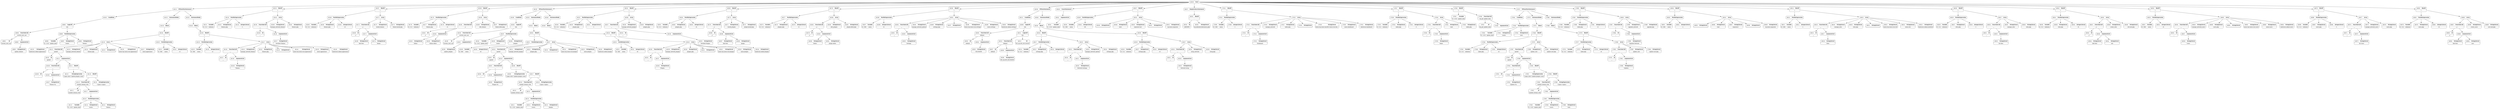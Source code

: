 digraph ast {
node [shape=none];
48128 [label=<<TABLE border='1' cellspacing='0' cellpadding='10' style='rounded' ><TR><TD border='0'>48128</TD><TD border='0'><B>StringLiteral</B></TD></TR><HR/><TR><TD border='0' cellpadding='5' colspan='2'>dashicons-admin-appearance</TD></TR></TABLE>>];
48129 [label=<<TABLE border='1' cellspacing='0' cellpadding='10' style='rounded' ><TR><TD border='0'>48129</TD><TD border='0'><B>Array</B></TD></TR></TABLE>>];
48129 -> 48122 [weight=2];
48129 -> 48123 [weight=2];
48129 -> 48124 [weight=2];
48129 -> 48125 [weight=2];
48129 -> 48126 [weight=2];
48129 -> 48127 [weight=2];
48129 -> 48128 [weight=2];
48130 [label=<<TABLE border='1' cellspacing='0' cellpadding='10' style='rounded' ><TR><TD border='0'>48130</TD><TD border='0'><B>Block</B></TD></TR></TABLE>>];
48130 -> 48104 [weight=2];
48131 [label=<<TABLE border='1' cellspacing='0' cellpadding='10' style='rounded' ><TR><TD border='0'>48131</TD><TD border='0'><B>IfThenElseStatement</B></TD></TR></TABLE>>];
48131 -> 48100 [weight=2];
48131 -> 48132 [weight=2];
48131 -> 48150 [weight=2];
48132 [label=<<TABLE border='1' cellspacing='0' cellpadding='10' style='rounded' ><TR><TD border='0'>48132</TD><TD border='0'><B>StatementBody</B></TD></TR></TABLE>>];
48132 -> 48130 [weight=2];
48133 [label=<<TABLE border='1' cellspacing='0' cellpadding='10' style='rounded' ><TR><TD border='0'>48133</TD><TD border='0'><B>Variable</B></TD></TR><HR/><TR><TD border='0' cellpadding='5'>(0, 208)</TD><TD border='0' cellpadding='5'>menu</TD></TR></TABLE>>];
48134 [label=<<TABLE border='1' cellspacing='0' cellpadding='10' style='rounded' ><TR><TD border='0'>48134</TD><TD border='0'><B>IntegerLiteral</B></TD></TR><HR/><TR><TD border='0' cellpadding='5' colspan='2'>15</TD></TR></TABLE>>];
48135 [label=<<TABLE border='1' cellspacing='0' cellpadding='10' style='rounded' ><TR><TD border='0'>48135</TD><TD border='0'><B>PostfixExpression</B></TD></TR></TABLE>>];
48135 -> 48133 [weight=2];
48135 -> 48134 [weight=2];
48136 [label=<<TABLE border='1' cellspacing='0' cellpadding='10' style='rounded' ><TR><TD border='0'>48136</TD><TD border='0'><B>BinOP</B></TD></TR><HR/><TR><TD border='0' cellpadding='5' colspan='2'>=</TD></TR></TABLE>>];
48136 -> 48135 [weight=2];
48136 -> 48147 [weight=2];
48137 [label=<<TABLE border='1' cellspacing='0' cellpadding='10' style='rounded' ><TR><TD border='0'>48137</TD><TD border='0'><B>Id</B></TD></TR><HR/><TR><TD border='0' cellpadding='5' colspan='2'>__</TD></TR></TABLE>>];
48138 [label=<<TABLE border='1' cellspacing='0' cellpadding='10' style='rounded' ><TR><TD border='0'>48138</TD><TD border='0'><B>StringLiteral</B></TD></TR><HR/><TR><TD border='0' cellpadding='5' colspan='2'>Themes</TD></TR></TABLE>>];
48139 [label=<<TABLE border='1' cellspacing='0' cellpadding='10' style='rounded' ><TR><TD border='0'>48139</TD><TD border='0'><B>ArgumentList</B></TD></TR></TABLE>>];
48139 -> 48138 [weight=2];
48140 [label=<<TABLE border='1' cellspacing='0' cellpadding='10' style='rounded' ><TR><TD border='0'>48140</TD><TD border='0'><B>FunctionCall</B></TD></TR><HR/><TR><TD border='0' cellpadding='5' colspan='2'>__</TD></TR></TABLE>>];
48140 -> 48137 [weight=2];
48140 -> 48139 [weight=2];
48141 [label=<<TABLE border='1' cellspacing='0' cellpadding='10' style='rounded' ><TR><TD border='0'>48141</TD><TD border='0'><B>StringLiteral</B></TD></TR><HR/><TR><TD border='0' cellpadding='5' colspan='2'>manage_network_themes</TD></TR></TABLE>>];
48142 [label=<<TABLE border='1' cellspacing='0' cellpadding='10' style='rounded' ><TR><TD border='0'>48142</TD><TD border='0'><B>StringLiteral</B></TD></TR><HR/><TR><TD border='0' cellpadding='5' colspan='2'>themes.php</TD></TR></TABLE>>];
48143 [label=<<TABLE border='1' cellspacing='0' cellpadding='10' style='rounded' ><TR><TD border='0'>48143</TD><TD border='0'><B>StringLiteral</B></TD></TR><HR/><TR><TD border='0' cellpadding='5' colspan='2'></TD></TR></TABLE>>];
48144 [label=<<TABLE border='1' cellspacing='0' cellpadding='10' style='rounded' ><TR><TD border='0'>48144</TD><TD border='0'><B>StringLiteral</B></TD></TR><HR/><TR><TD border='0' cellpadding='5' colspan='2'>menu-top menu-icon-appearance</TD></TR></TABLE>>];
48145 [label=<<TABLE border='1' cellspacing='0' cellpadding='10' style='rounded' ><TR><TD border='0'>48145</TD><TD border='0'><B>StringLiteral</B></TD></TR><HR/><TR><TD border='0' cellpadding='5' colspan='2'>menu-appearance</TD></TR></TABLE>>];
48146 [label=<<TABLE border='1' cellspacing='0' cellpadding='10' style='rounded' ><TR><TD border='0'>48146</TD><TD border='0'><B>StringLiteral</B></TD></TR><HR/><TR><TD border='0' cellpadding='5' colspan='2'>dashicons-admin-appearance</TD></TR></TABLE>>];
48147 [label=<<TABLE border='1' cellspacing='0' cellpadding='10' style='rounded' ><TR><TD border='0'>48147</TD><TD border='0'><B>Array</B></TD></TR></TABLE>>];
48147 -> 48140 [weight=2];
48147 -> 48141 [weight=2];
48147 -> 48142 [weight=2];
48147 -> 48143 [weight=2];
48147 -> 48144 [weight=2];
48147 -> 48145 [weight=2];
48147 -> 48146 [weight=2];
48148 [label=<<TABLE border='1' cellspacing='0' cellpadding='10' style='rounded' ><TR><TD border='0'>48148</TD><TD border='0'><B>Block</B></TD></TR></TABLE>>];
48148 -> 48136 [weight=2];
48150 [label=<<TABLE border='1' cellspacing='0' cellpadding='10' style='rounded' ><TR><TD border='0'>48150</TD><TD border='0'><B>StatementBody</B></TD></TR></TABLE>>];
48150 -> 48148 [weight=2];
48151 [label=<<TABLE border='1' cellspacing='0' cellpadding='10' style='rounded' ><TR><TD border='0'>48151</TD><TD border='0'><B>Variable</B></TD></TR><HR/><TR><TD border='0' cellpadding='5'>(0, 211)</TD><TD border='0' cellpadding='5'>submenu</TD></TR></TABLE>>];
48152 [label=<<TABLE border='1' cellspacing='0' cellpadding='10' style='rounded' ><TR><TD border='0'>48152</TD><TD border='0'><B>StringLiteral</B></TD></TR><HR/><TR><TD border='0' cellpadding='5' colspan='2'>themes.php</TD></TR></TABLE>>];
48153 [label=<<TABLE border='1' cellspacing='0' cellpadding='10' style='rounded' ><TR><TD border='0'>48153</TD><TD border='0'><B>IntegerLiteral</B></TD></TR><HR/><TR><TD border='0' cellpadding='5' colspan='2'>5</TD></TR></TABLE>>];
48154 [label=<<TABLE border='1' cellspacing='0' cellpadding='10' style='rounded' ><TR><TD border='0'>48154</TD><TD border='0'><B>PostfixExpression</B></TD></TR></TABLE>>];
48154 -> 48151 [weight=2];
48154 -> 48152 [weight=2];
48154 -> 48153 [weight=2];
48155 [label=<<TABLE border='1' cellspacing='0' cellpadding='10' style='rounded' ><TR><TD border='0'>48155</TD><TD border='0'><B>BinOP</B></TD></TR><HR/><TR><TD border='0' cellpadding='5' colspan='2'>=</TD></TR></TABLE>>];
48155 -> 48154 [weight=2];
48155 -> 48162 [weight=2];
48156 [label=<<TABLE border='1' cellspacing='0' cellpadding='10' style='rounded' ><TR><TD border='0'>48156</TD><TD border='0'><B>Id</B></TD></TR><HR/><TR><TD border='0' cellpadding='5' colspan='2'>__</TD></TR></TABLE>>];
48157 [label=<<TABLE border='1' cellspacing='0' cellpadding='10' style='rounded' ><TR><TD border='0'>48157</TD><TD border='0'><B>StringLiteral</B></TD></TR><HR/><TR><TD border='0' cellpadding='5' colspan='2'>Installed Themes</TD></TR></TABLE>>];
48158 [label=<<TABLE border='1' cellspacing='0' cellpadding='10' style='rounded' ><TR><TD border='0'>48158</TD><TD border='0'><B>ArgumentList</B></TD></TR></TABLE>>];
48158 -> 48157 [weight=2];
48159 [label=<<TABLE border='1' cellspacing='0' cellpadding='10' style='rounded' ><TR><TD border='0'>48159</TD><TD border='0'><B>FunctionCall</B></TD></TR><HR/><TR><TD border='0' cellpadding='5' colspan='2'>__</TD></TR></TABLE>>];
48159 -> 48156 [weight=2];
48159 -> 48158 [weight=2];
48160 [label=<<TABLE border='1' cellspacing='0' cellpadding='10' style='rounded' ><TR><TD border='0'>48160</TD><TD border='0'><B>StringLiteral</B></TD></TR><HR/><TR><TD border='0' cellpadding='5' colspan='2'>manage_network_themes</TD></TR></TABLE>>];
48161 [label=<<TABLE border='1' cellspacing='0' cellpadding='10' style='rounded' ><TR><TD border='0'>48161</TD><TD border='0'><B>StringLiteral</B></TD></TR><HR/><TR><TD border='0' cellpadding='5' colspan='2'>themes.php</TD></TR></TABLE>>];
48162 [label=<<TABLE border='1' cellspacing='0' cellpadding='10' style='rounded' ><TR><TD border='0'>48162</TD><TD border='0'><B>Array</B></TD></TR></TABLE>>];
48162 -> 48159 [weight=2];
48162 -> 48160 [weight=2];
48162 -> 48161 [weight=2];
48163 [label=<<TABLE border='1' cellspacing='0' cellpadding='10' style='rounded' ><TR><TD border='0'>48163</TD><TD border='0'><B>Variable</B></TD></TR><HR/><TR><TD border='0' cellpadding='5'>(0, 211)</TD><TD border='0' cellpadding='5'>submenu</TD></TR></TABLE>>];
48164 [label=<<TABLE border='1' cellspacing='0' cellpadding='10' style='rounded' ><TR><TD border='0'>48164</TD><TD border='0'><B>StringLiteral</B></TD></TR><HR/><TR><TD border='0' cellpadding='5' colspan='2'>themes.php</TD></TR></TABLE>>];
48165 [label=<<TABLE border='1' cellspacing='0' cellpadding='10' style='rounded' ><TR><TD border='0'>48165</TD><TD border='0'><B>IntegerLiteral</B></TD></TR><HR/><TR><TD border='0' cellpadding='5' colspan='2'>10</TD></TR></TABLE>>];
48166 [label=<<TABLE border='1' cellspacing='0' cellpadding='10' style='rounded' ><TR><TD border='0'>48166</TD><TD border='0'><B>PostfixExpression</B></TD></TR></TABLE>>];
48166 -> 48163 [weight=2];
48166 -> 48164 [weight=2];
48166 -> 48165 [weight=2];
48167 [label=<<TABLE border='1' cellspacing='0' cellpadding='10' style='rounded' ><TR><TD border='0'>48167</TD><TD border='0'><B>BinOP</B></TD></TR><HR/><TR><TD border='0' cellpadding='5' colspan='2'>=</TD></TR></TABLE>>];
48167 -> 48166 [weight=2];
48167 -> 48175 [weight=2];
48168 [label=<<TABLE border='1' cellspacing='0' cellpadding='10' style='rounded' ><TR><TD border='0'>48168</TD><TD border='0'><B>Id</B></TD></TR><HR/><TR><TD border='0' cellpadding='5' colspan='2'>_x</TD></TR></TABLE>>];
48169 [label=<<TABLE border='1' cellspacing='0' cellpadding='10' style='rounded' ><TR><TD border='0'>48169</TD><TD border='0'><B>StringLiteral</B></TD></TR><HR/><TR><TD border='0' cellpadding='5' colspan='2'>Add New</TD></TR></TABLE>>];
48170 [label=<<TABLE border='1' cellspacing='0' cellpadding='10' style='rounded' ><TR><TD border='0'>48170</TD><TD border='0'><B>StringLiteral</B></TD></TR><HR/><TR><TD border='0' cellpadding='5' colspan='2'>theme</TD></TR></TABLE>>];
48171 [label=<<TABLE border='1' cellspacing='0' cellpadding='10' style='rounded' ><TR><TD border='0'>48171</TD><TD border='0'><B>ArgumentList</B></TD></TR></TABLE>>];
48171 -> 48169 [weight=2];
48171 -> 48170 [weight=2];
48172 [label=<<TABLE border='1' cellspacing='0' cellpadding='10' style='rounded' ><TR><TD border='0'>48172</TD><TD border='0'><B>FunctionCall</B></TD></TR><HR/><TR><TD border='0' cellpadding='5' colspan='2'>_x</TD></TR></TABLE>>];
48172 -> 48168 [weight=2];
48172 -> 48171 [weight=2];
48173 [label=<<TABLE border='1' cellspacing='0' cellpadding='10' style='rounded' ><TR><TD border='0'>48173</TD><TD border='0'><B>StringLiteral</B></TD></TR><HR/><TR><TD border='0' cellpadding='5' colspan='2'>install_themes</TD></TR></TABLE>>];
48174 [label=<<TABLE border='1' cellspacing='0' cellpadding='10' style='rounded' ><TR><TD border='0'>48174</TD><TD border='0'><B>StringLiteral</B></TD></TR><HR/><TR><TD border='0' cellpadding='5' colspan='2'>theme-install.php</TD></TR></TABLE>>];
48175 [label=<<TABLE border='1' cellspacing='0' cellpadding='10' style='rounded' ><TR><TD border='0'>48175</TD><TD border='0'><B>Array</B></TD></TR></TABLE>>];
48175 -> 48172 [weight=2];
48175 -> 48173 [weight=2];
48175 -> 48174 [weight=2];
48176 [label=<<TABLE border='1' cellspacing='0' cellpadding='10' style='rounded' ><TR><TD border='0'>48176</TD><TD border='0'><B>Variable</B></TD></TR><HR/><TR><TD border='0' cellpadding='5'>(0, 211)</TD><TD border='0' cellpadding='5'>submenu</TD></TR></TABLE>>];
48177 [label=<<TABLE border='1' cellspacing='0' cellpadding='10' style='rounded' ><TR><TD border='0'>48177</TD><TD border='0'><B>StringLiteral</B></TD></TR><HR/><TR><TD border='0' cellpadding='5' colspan='2'>themes.php</TD></TR></TABLE>>];
48178 [label=<<TABLE border='1' cellspacing='0' cellpadding='10' style='rounded' ><TR><TD border='0'>48178</TD><TD border='0'><B>IntegerLiteral</B></TD></TR><HR/><TR><TD border='0' cellpadding='5' colspan='2'>15</TD></TR></TABLE>>];
48179 [label=<<TABLE border='1' cellspacing='0' cellpadding='10' style='rounded' ><TR><TD border='0'>48179</TD><TD border='0'><B>PostfixExpression</B></TD></TR></TABLE>>];
48179 -> 48176 [weight=2];
48179 -> 48177 [weight=2];
48179 -> 48178 [weight=2];
48180 [label=<<TABLE border='1' cellspacing='0' cellpadding='10' style='rounded' ><TR><TD border='0'>48180</TD><TD border='0'><B>BinOP</B></TD></TR><HR/><TR><TD border='0' cellpadding='5' colspan='2'>=</TD></TR></TABLE>>];
48180 -> 48179 [weight=2];
48180 -> 48188 [weight=2];
48181 [label=<<TABLE border='1' cellspacing='0' cellpadding='10' style='rounded' ><TR><TD border='0'>48181</TD><TD border='0'><B>Id</B></TD></TR><HR/><TR><TD border='0' cellpadding='5' colspan='2'>_x</TD></TR></TABLE>>];
48182 [label=<<TABLE border='1' cellspacing='0' cellpadding='10' style='rounded' ><TR><TD border='0'>48182</TD><TD border='0'><B>StringLiteral</B></TD></TR><HR/><TR><TD border='0' cellpadding='5' colspan='2'>Editor</TD></TR></TABLE>>];
48183 [label=<<TABLE border='1' cellspacing='0' cellpadding='10' style='rounded' ><TR><TD border='0'>48183</TD><TD border='0'><B>StringLiteral</B></TD></TR><HR/><TR><TD border='0' cellpadding='5' colspan='2'>theme editor</TD></TR></TABLE>>];
48184 [label=<<TABLE border='1' cellspacing='0' cellpadding='10' style='rounded' ><TR><TD border='0'>48184</TD><TD border='0'><B>ArgumentList</B></TD></TR></TABLE>>];
48184 -> 48182 [weight=2];
48184 -> 48183 [weight=2];
48185 [label=<<TABLE border='1' cellspacing='0' cellpadding='10' style='rounded' ><TR><TD border='0'>48185</TD><TD border='0'><B>FunctionCall</B></TD></TR><HR/><TR><TD border='0' cellpadding='5' colspan='2'>_x</TD></TR></TABLE>>];
48185 -> 48181 [weight=2];
48185 -> 48184 [weight=2];
48186 [label=<<TABLE border='1' cellspacing='0' cellpadding='10' style='rounded' ><TR><TD border='0'>48186</TD><TD border='0'><B>StringLiteral</B></TD></TR><HR/><TR><TD border='0' cellpadding='5' colspan='2'>edit_themes</TD></TR></TABLE>>];
48187 [label=<<TABLE border='1' cellspacing='0' cellpadding='10' style='rounded' ><TR><TD border='0'>48187</TD><TD border='0'><B>StringLiteral</B></TD></TR><HR/><TR><TD border='0' cellpadding='5' colspan='2'>theme-editor.php</TD></TR></TABLE>>];
48188 [label=<<TABLE border='1' cellspacing='0' cellpadding='10' style='rounded' ><TR><TD border='0'>48188</TD><TD border='0'><B>Array</B></TD></TR></TABLE>>];
48188 -> 48185 [weight=2];
48188 -> 48186 [weight=2];
48188 -> 48187 [weight=2];
48189 [label=<<TABLE border='1' cellspacing='0' cellpadding='10' style='rounded' ><TR><TD border='0'>48189</TD><TD border='0'><B>Id</B></TD></TR><HR/><TR><TD border='0' cellpadding='5' colspan='2'>current_user_can</TD></TR></TABLE>>];
48190 [label=<<TABLE border='1' cellspacing='0' cellpadding='10' style='rounded' ><TR><TD border='0'>48190</TD><TD border='0'><B>StringLiteral</B></TD></TR><HR/><TR><TD border='0' cellpadding='5' colspan='2'>update_plugins</TD></TR></TABLE>>];
48191 [label=<<TABLE border='1' cellspacing='0' cellpadding='10' style='rounded' ><TR><TD border='0'>48191</TD><TD border='0'><B>ArgumentList</B></TD></TR></TABLE>>];
48191 -> 48190 [weight=2];
48192 [label=<<TABLE border='1' cellspacing='0' cellpadding='10' style='rounded' ><TR><TD border='0'>48192</TD><TD border='0'><B>FunctionCall</B></TD></TR><HR/><TR><TD border='0' cellpadding='5' colspan='2'>current_user_can</TD></TR></TABLE>>];
48192 -> 48189 [weight=2];
48192 -> 48191 [weight=2];
48193 [label=<<TABLE border='1' cellspacing='0' cellpadding='10' style='rounded' ><TR><TD border='0'>48193</TD><TD border='0'><B>LogicOP</B></TD></TR><HR/><TR><TD border='0' cellpadding='5' colspan='2'>&amp;&amp;</TD></TR></TABLE>>];
48193 -> 48192 [weight=2];
48193 -> 48197 [weight=2];
48194 [label=<<TABLE border='1' cellspacing='0' cellpadding='10' style='rounded' ><TR><TD border='0'>48194</TD><TD border='0'><B>Variable</B></TD></TR><HR/><TR><TD border='0' cellpadding='5'>(0, 1152)</TD><TD border='0' cellpadding='5'>update_data</TD></TR></TABLE>>];
48195 [label=<<TABLE border='1' cellspacing='0' cellpadding='10' style='rounded' ><TR><TD border='0'>48195</TD><TD border='0'><B>StringLiteral</B></TD></TR><HR/><TR><TD border='0' cellpadding='5' colspan='2'>counts</TD></TR></TABLE>>];
48196 [label=<<TABLE border='1' cellspacing='0' cellpadding='10' style='rounded' ><TR><TD border='0'>48196</TD><TD border='0'><B>StringLiteral</B></TD></TR><HR/><TR><TD border='0' cellpadding='5' colspan='2'>plugins</TD></TR></TABLE>>];
48197 [label=<<TABLE border='1' cellspacing='0' cellpadding='10' style='rounded' ><TR><TD border='0'>48197</TD><TD border='0'><B>PostfixExpression</B></TD></TR></TABLE>>];
48197 -> 48194 [weight=2];
48197 -> 48195 [weight=2];
48197 -> 48196 [weight=2];
48198 [label=<<TABLE border='1' cellspacing='0' cellpadding='10' style='rounded' ><TR><TD border='0'>48198</TD><TD border='0'><B>Condition</B></TD></TR></TABLE>>];
48198 -> 48193 [weight=2];
48199 [label=<<TABLE border='1' cellspacing='0' cellpadding='10' style='rounded' ><TR><TD border='0'>48199</TD><TD border='0'><B>Variable</B></TD></TR><HR/><TR><TD border='0' cellpadding='5'>(0, 208)</TD><TD border='0' cellpadding='5'>menu</TD></TR></TABLE>>];
48200 [label=<<TABLE border='1' cellspacing='0' cellpadding='10' style='rounded' ><TR><TD border='0'>48200</TD><TD border='0'><B>IntegerLiteral</B></TD></TR><HR/><TR><TD border='0' cellpadding='5' colspan='2'>20</TD></TR></TABLE>>];
48201 [label=<<TABLE border='1' cellspacing='0' cellpadding='10' style='rounded' ><TR><TD border='0'>48201</TD><TD border='0'><B>PostfixExpression</B></TD></TR></TABLE>>];
48201 -> 48199 [weight=2];
48201 -> 48200 [weight=2];
48202 [label=<<TABLE border='1' cellspacing='0' cellpadding='10' style='rounded' ><TR><TD border='0'>48202</TD><TD border='0'><B>BinOP</B></TD></TR><HR/><TR><TD border='0' cellpadding='5' colspan='2'>=</TD></TR></TABLE>>];
48202 -> 48201 [weight=2];
48202 -> 48227 [weight=2];
48203 [label=<<TABLE border='1' cellspacing='0' cellpadding='10' style='rounded' ><TR><TD border='0'>48203</TD><TD border='0'><B>Id</B></TD></TR><HR/><TR><TD border='0' cellpadding='5' colspan='2'>sprintf</TD></TR></TABLE>>];
48204 [label=<<TABLE border='1' cellspacing='0' cellpadding='10' style='rounded' ><TR><TD border='0'>48204</TD><TD border='0'><B>Id</B></TD></TR><HR/><TR><TD border='0' cellpadding='5' colspan='2'>__</TD></TR></TABLE>>];
48205 [label=<<TABLE border='1' cellspacing='0' cellpadding='10' style='rounded' ><TR><TD border='0'>48205</TD><TD border='0'><B>StringLiteral</B></TD></TR><HR/><TR><TD border='0' cellpadding='5' colspan='2'>Plugins %s</TD></TR></TABLE>>];
48206 [label=<<TABLE border='1' cellspacing='0' cellpadding='10' style='rounded' ><TR><TD border='0'>48206</TD><TD border='0'><B>ArgumentList</B></TD></TR></TABLE>>];
48206 -> 48205 [weight=2];
48207 [label=<<TABLE border='1' cellspacing='0' cellpadding='10' style='rounded' ><TR><TD border='0'>48207</TD><TD border='0'><B>FunctionCall</B></TD></TR><HR/><TR><TD border='0' cellpadding='5' colspan='2'>__</TD></TR></TABLE>>];
48207 -> 48204 [weight=2];
48207 -> 48206 [weight=2];
48208 [label=<<TABLE border='1' cellspacing='0' cellpadding='10' style='rounded' ><TR><TD border='0'>48208</TD><TD border='0'><B>StringExpression</B></TD></TR><HR/><TR><TD border='0' cellpadding='5' colspan='2'>&lt;span class='update-plugins count-</TD></TR></TABLE>>];
48209 [label=<<TABLE border='1' cellspacing='0' cellpadding='10' style='rounded' ><TR><TD border='0'>48209</TD><TD border='0'><B>BinOP</B></TD></TR><HR/><TR><TD border='0' cellpadding='5' colspan='2'>.</TD></TR></TABLE>>];
48209 -> 48208 [weight=2];
48209 -> 48217 [weight=2];
48210 [label=<<TABLE border='1' cellspacing='0' cellpadding='10' style='rounded' ><TR><TD border='0'>48210</TD><TD border='0'><B>Id</B></TD></TR><HR/><TR><TD border='0' cellpadding='5' colspan='2'>number_format_i18n</TD></TR></TABLE>>];
48211 [label=<<TABLE border='1' cellspacing='0' cellpadding='10' style='rounded' ><TR><TD border='0'>48211</TD><TD border='0'><B>Variable</B></TD></TR><HR/><TR><TD border='0' cellpadding='5'>(0, 1152)</TD><TD border='0' cellpadding='5'>update_data</TD></TR></TABLE>>];
48212 [label=<<TABLE border='1' cellspacing='0' cellpadding='10' style='rounded' ><TR><TD border='0'>48212</TD><TD border='0'><B>StringLiteral</B></TD></TR><HR/><TR><TD border='0' cellpadding='5' colspan='2'>counts</TD></TR></TABLE>>];
48213 [label=<<TABLE border='1' cellspacing='0' cellpadding='10' style='rounded' ><TR><TD border='0'>48213</TD><TD border='0'><B>StringLiteral</B></TD></TR><HR/><TR><TD border='0' cellpadding='5' colspan='2'>plugins</TD></TR></TABLE>>];
48214 [label=<<TABLE border='1' cellspacing='0' cellpadding='10' style='rounded' ><TR><TD border='0'>48214</TD><TD border='0'><B>PostfixExpression</B></TD></TR></TABLE>>];
48214 -> 48211 [weight=2];
48214 -> 48212 [weight=2];
48214 -> 48213 [weight=2];
48215 [label=<<TABLE border='1' cellspacing='0' cellpadding='10' style='rounded' ><TR><TD border='0'>48215</TD><TD border='0'><B>ArgumentList</B></TD></TR></TABLE>>];
48215 -> 48214 [weight=2];
48216 [label=<<TABLE border='1' cellspacing='0' cellpadding='10' style='rounded' ><TR><TD border='0'>48216</TD><TD border='0'><B>FunctionCall</B></TD></TR><HR/><TR><TD border='0' cellpadding='5' colspan='2'>number_format_i18n</TD></TR></TABLE>>];
48216 -> 48210 [weight=2];
48216 -> 48215 [weight=2];
48217 [label=<<TABLE border='1' cellspacing='0' cellpadding='10' style='rounded' ><TR><TD border='0'>48217</TD><TD border='0'><B>BinOP</B></TD></TR><HR/><TR><TD border='0' cellpadding='5' colspan='2'>.</TD></TR></TABLE>>];
48217 -> 48216 [weight=2];
48217 -> 48218 [weight=2];
48218 [label=<<TABLE border='1' cellspacing='0' cellpadding='10' style='rounded' ><TR><TD border='0'>48218</TD><TD border='0'><B>StringExpression</B></TD></TR><HR/><TR><TD border='0' cellpadding='5' colspan='2'>&lt;span&gt;&lt;span&gt;</TD></TR></TABLE>>];
48219 [label=<<TABLE border='1' cellspacing='0' cellpadding='10' style='rounded' ><TR><TD border='0'>48219</TD><TD border='0'><B>ArgumentList</B></TD></TR></TABLE>>];
48219 -> 48207 [weight=2];
48219 -> 48209 [weight=2];
48220 [label=<<TABLE border='1' cellspacing='0' cellpadding='10' style='rounded' ><TR><TD border='0'>48220</TD><TD border='0'><B>FunctionCall</B></TD></TR><HR/><TR><TD border='0' cellpadding='5' colspan='2'>sprintf</TD></TR></TABLE>>];
48220 -> 48203 [weight=2];
48220 -> 48219 [weight=2];
48221 [label=<<TABLE border='1' cellspacing='0' cellpadding='10' style='rounded' ><TR><TD border='0'>48221</TD><TD border='0'><B>StringLiteral</B></TD></TR><HR/><TR><TD border='0' cellpadding='5' colspan='2'>manage_network_plugins</TD></TR></TABLE>>];
48222 [label=<<TABLE border='1' cellspacing='0' cellpadding='10' style='rounded' ><TR><TD border='0'>48222</TD><TD border='0'><B>StringLiteral</B></TD></TR><HR/><TR><TD border='0' cellpadding='5' colspan='2'>plugins.php</TD></TR></TABLE>>];
48223 [label=<<TABLE border='1' cellspacing='0' cellpadding='10' style='rounded' ><TR><TD border='0'>48223</TD><TD border='0'><B>StringLiteral</B></TD></TR><HR/><TR><TD border='0' cellpadding='5' colspan='2'></TD></TR></TABLE>>];
48224 [label=<<TABLE border='1' cellspacing='0' cellpadding='10' style='rounded' ><TR><TD border='0'>48224</TD><TD border='0'><B>StringLiteral</B></TD></TR><HR/><TR><TD border='0' cellpadding='5' colspan='2'>menu-top menu-icon-plugins</TD></TR></TABLE>>];
48225 [label=<<TABLE border='1' cellspacing='0' cellpadding='10' style='rounded' ><TR><TD border='0'>48225</TD><TD border='0'><B>StringLiteral</B></TD></TR><HR/><TR><TD border='0' cellpadding='5' colspan='2'>menu-plugins</TD></TR></TABLE>>];
48226 [label=<<TABLE border='1' cellspacing='0' cellpadding='10' style='rounded' ><TR><TD border='0'>48226</TD><TD border='0'><B>StringLiteral</B></TD></TR><HR/><TR><TD border='0' cellpadding='5' colspan='2'>dashicons-admin-plugins</TD></TR></TABLE>>];
48227 [label=<<TABLE border='1' cellspacing='0' cellpadding='10' style='rounded' ><TR><TD border='0'>48227</TD><TD border='0'><B>Array</B></TD></TR></TABLE>>];
48227 -> 48220 [weight=2];
48227 -> 48221 [weight=2];
48227 -> 48222 [weight=2];
48227 -> 48223 [weight=2];
48227 -> 48224 [weight=2];
48227 -> 48225 [weight=2];
48227 -> 48226 [weight=2];
48228 [label=<<TABLE border='1' cellspacing='0' cellpadding='10' style='rounded' ><TR><TD border='0'>48228</TD><TD border='0'><B>Block</B></TD></TR></TABLE>>];
48228 -> 48202 [weight=2];
48229 [label=<<TABLE border='1' cellspacing='0' cellpadding='10' style='rounded' ><TR><TD border='0'>48229</TD><TD border='0'><B>IfThenElseStatement</B></TD></TR></TABLE>>];
48229 -> 48198 [weight=2];
48229 -> 48230 [weight=2];
48229 -> 48248 [weight=2];
48230 [label=<<TABLE border='1' cellspacing='0' cellpadding='10' style='rounded' ><TR><TD border='0'>48230</TD><TD border='0'><B>StatementBody</B></TD></TR></TABLE>>];
48230 -> 48228 [weight=2];
48231 [label=<<TABLE border='1' cellspacing='0' cellpadding='10' style='rounded' ><TR><TD border='0'>48231</TD><TD border='0'><B>Variable</B></TD></TR><HR/><TR><TD border='0' cellpadding='5'>(0, 208)</TD><TD border='0' cellpadding='5'>menu</TD></TR></TABLE>>];
48232 [label=<<TABLE border='1' cellspacing='0' cellpadding='10' style='rounded' ><TR><TD border='0'>48232</TD><TD border='0'><B>IntegerLiteral</B></TD></TR><HR/><TR><TD border='0' cellpadding='5' colspan='2'>20</TD></TR></TABLE>>];
48233 [label=<<TABLE border='1' cellspacing='0' cellpadding='10' style='rounded' ><TR><TD border='0'>48233</TD><TD border='0'><B>PostfixExpression</B></TD></TR></TABLE>>];
48233 -> 48231 [weight=2];
48233 -> 48232 [weight=2];
48234 [label=<<TABLE border='1' cellspacing='0' cellpadding='10' style='rounded' ><TR><TD border='0'>48234</TD><TD border='0'><B>BinOP</B></TD></TR><HR/><TR><TD border='0' cellpadding='5' colspan='2'>=</TD></TR></TABLE>>];
48234 -> 48233 [weight=2];
48234 -> 48245 [weight=2];
48235 [label=<<TABLE border='1' cellspacing='0' cellpadding='10' style='rounded' ><TR><TD border='0'>48235</TD><TD border='0'><B>Id</B></TD></TR><HR/><TR><TD border='0' cellpadding='5' colspan='2'>__</TD></TR></TABLE>>];
48236 [label=<<TABLE border='1' cellspacing='0' cellpadding='10' style='rounded' ><TR><TD border='0'>48236</TD><TD border='0'><B>StringLiteral</B></TD></TR><HR/><TR><TD border='0' cellpadding='5' colspan='2'>Plugins</TD></TR></TABLE>>];
48237 [label=<<TABLE border='1' cellspacing='0' cellpadding='10' style='rounded' ><TR><TD border='0'>48237</TD><TD border='0'><B>ArgumentList</B></TD></TR></TABLE>>];
48237 -> 48236 [weight=2];
48238 [label=<<TABLE border='1' cellspacing='0' cellpadding='10' style='rounded' ><TR><TD border='0'>48238</TD><TD border='0'><B>FunctionCall</B></TD></TR><HR/><TR><TD border='0' cellpadding='5' colspan='2'>__</TD></TR></TABLE>>];
48238 -> 48235 [weight=2];
48238 -> 48237 [weight=2];
48239 [label=<<TABLE border='1' cellspacing='0' cellpadding='10' style='rounded' ><TR><TD border='0'>48239</TD><TD border='0'><B>StringLiteral</B></TD></TR><HR/><TR><TD border='0' cellpadding='5' colspan='2'>manage_network_plugins</TD></TR></TABLE>>];
48240 [label=<<TABLE border='1' cellspacing='0' cellpadding='10' style='rounded' ><TR><TD border='0'>48240</TD><TD border='0'><B>StringLiteral</B></TD></TR><HR/><TR><TD border='0' cellpadding='5' colspan='2'>plugins.php</TD></TR></TABLE>>];
48241 [label=<<TABLE border='1' cellspacing='0' cellpadding='10' style='rounded' ><TR><TD border='0'>48241</TD><TD border='0'><B>StringLiteral</B></TD></TR><HR/><TR><TD border='0' cellpadding='5' colspan='2'></TD></TR></TABLE>>];
48242 [label=<<TABLE border='1' cellspacing='0' cellpadding='10' style='rounded' ><TR><TD border='0'>48242</TD><TD border='0'><B>StringLiteral</B></TD></TR><HR/><TR><TD border='0' cellpadding='5' colspan='2'>menu-top menu-icon-plugins</TD></TR></TABLE>>];
48243 [label=<<TABLE border='1' cellspacing='0' cellpadding='10' style='rounded' ><TR><TD border='0'>48243</TD><TD border='0'><B>StringLiteral</B></TD></TR><HR/><TR><TD border='0' cellpadding='5' colspan='2'>menu-plugins</TD></TR></TABLE>>];
48244 [label=<<TABLE border='1' cellspacing='0' cellpadding='10' style='rounded' ><TR><TD border='0'>48244</TD><TD border='0'><B>StringLiteral</B></TD></TR><HR/><TR><TD border='0' cellpadding='5' colspan='2'>dashicons-admin-plugins</TD></TR></TABLE>>];
48245 [label=<<TABLE border='1' cellspacing='0' cellpadding='10' style='rounded' ><TR><TD border='0'>48245</TD><TD border='0'><B>Array</B></TD></TR></TABLE>>];
48245 -> 48238 [weight=2];
48245 -> 48239 [weight=2];
48245 -> 48240 [weight=2];
48245 -> 48241 [weight=2];
48245 -> 48242 [weight=2];
48245 -> 48243 [weight=2];
48245 -> 48244 [weight=2];
48246 [label=<<TABLE border='1' cellspacing='0' cellpadding='10' style='rounded' ><TR><TD border='0'>48246</TD><TD border='0'><B>Block</B></TD></TR></TABLE>>];
48246 -> 48234 [weight=2];
48248 [label=<<TABLE border='1' cellspacing='0' cellpadding='10' style='rounded' ><TR><TD border='0'>48248</TD><TD border='0'><B>StatementBody</B></TD></TR></TABLE>>];
48248 -> 48246 [weight=2];
48249 [label=<<TABLE border='1' cellspacing='0' cellpadding='10' style='rounded' ><TR><TD border='0'>48249</TD><TD border='0'><B>Variable</B></TD></TR><HR/><TR><TD border='0' cellpadding='5'>(0, 211)</TD><TD border='0' cellpadding='5'>submenu</TD></TR></TABLE>>];
48250 [label=<<TABLE border='1' cellspacing='0' cellpadding='10' style='rounded' ><TR><TD border='0'>48250</TD><TD border='0'><B>StringLiteral</B></TD></TR><HR/><TR><TD border='0' cellpadding='5' colspan='2'>plugins.php</TD></TR></TABLE>>];
48251 [label=<<TABLE border='1' cellspacing='0' cellpadding='10' style='rounded' ><TR><TD border='0'>48251</TD><TD border='0'><B>IntegerLiteral</B></TD></TR><HR/><TR><TD border='0' cellpadding='5' colspan='2'>5</TD></TR></TABLE>>];
48252 [label=<<TABLE border='1' cellspacing='0' cellpadding='10' style='rounded' ><TR><TD border='0'>48252</TD><TD border='0'><B>PostfixExpression</B></TD></TR></TABLE>>];
48252 -> 48249 [weight=2];
48252 -> 48250 [weight=2];
48252 -> 48251 [weight=2];
48253 [label=<<TABLE border='1' cellspacing='0' cellpadding='10' style='rounded' ><TR><TD border='0'>48253</TD><TD border='0'><B>BinOP</B></TD></TR><HR/><TR><TD border='0' cellpadding='5' colspan='2'>=</TD></TR></TABLE>>];
48253 -> 48252 [weight=2];
48253 -> 48260 [weight=2];
48254 [label=<<TABLE border='1' cellspacing='0' cellpadding='10' style='rounded' ><TR><TD border='0'>48254</TD><TD border='0'><B>Id</B></TD></TR><HR/><TR><TD border='0' cellpadding='5' colspan='2'>__</TD></TR></TABLE>>];
48255 [label=<<TABLE border='1' cellspacing='0' cellpadding='10' style='rounded' ><TR><TD border='0'>48255</TD><TD border='0'><B>StringLiteral</B></TD></TR><HR/><TR><TD border='0' cellpadding='5' colspan='2'>Installed Plugins</TD></TR></TABLE>>];
48256 [label=<<TABLE border='1' cellspacing='0' cellpadding='10' style='rounded' ><TR><TD border='0'>48256</TD><TD border='0'><B>ArgumentList</B></TD></TR></TABLE>>];
48256 -> 48255 [weight=2];
48257 [label=<<TABLE border='1' cellspacing='0' cellpadding='10' style='rounded' ><TR><TD border='0'>48257</TD><TD border='0'><B>FunctionCall</B></TD></TR><HR/><TR><TD border='0' cellpadding='5' colspan='2'>__</TD></TR></TABLE>>];
48257 -> 48254 [weight=2];
48257 -> 48256 [weight=2];
48258 [label=<<TABLE border='1' cellspacing='0' cellpadding='10' style='rounded' ><TR><TD border='0'>48258</TD><TD border='0'><B>StringLiteral</B></TD></TR><HR/><TR><TD border='0' cellpadding='5' colspan='2'>manage_network_plugins</TD></TR></TABLE>>];
48259 [label=<<TABLE border='1' cellspacing='0' cellpadding='10' style='rounded' ><TR><TD border='0'>48259</TD><TD border='0'><B>StringLiteral</B></TD></TR><HR/><TR><TD border='0' cellpadding='5' colspan='2'>plugins.php</TD></TR></TABLE>>];
48260 [label=<<TABLE border='1' cellspacing='0' cellpadding='10' style='rounded' ><TR><TD border='0'>48260</TD><TD border='0'><B>Array</B></TD></TR></TABLE>>];
48260 -> 48257 [weight=2];
48260 -> 48258 [weight=2];
48260 -> 48259 [weight=2];
48261 [label=<<TABLE border='1' cellspacing='0' cellpadding='10' style='rounded' ><TR><TD border='0'>48261</TD><TD border='0'><B>Variable</B></TD></TR><HR/><TR><TD border='0' cellpadding='5'>(0, 211)</TD><TD border='0' cellpadding='5'>submenu</TD></TR></TABLE>>];
48262 [label=<<TABLE border='1' cellspacing='0' cellpadding='10' style='rounded' ><TR><TD border='0'>48262</TD><TD border='0'><B>StringLiteral</B></TD></TR><HR/><TR><TD border='0' cellpadding='5' colspan='2'>plugins.php</TD></TR></TABLE>>];
48263 [label=<<TABLE border='1' cellspacing='0' cellpadding='10' style='rounded' ><TR><TD border='0'>48263</TD><TD border='0'><B>IntegerLiteral</B></TD></TR><HR/><TR><TD border='0' cellpadding='5' colspan='2'>10</TD></TR></TABLE>>];
48264 [label=<<TABLE border='1' cellspacing='0' cellpadding='10' style='rounded' ><TR><TD border='0'>48264</TD><TD border='0'><B>PostfixExpression</B></TD></TR></TABLE>>];
48264 -> 48261 [weight=2];
48264 -> 48262 [weight=2];
48264 -> 48263 [weight=2];
48265 [label=<<TABLE border='1' cellspacing='0' cellpadding='10' style='rounded' ><TR><TD border='0'>48265</TD><TD border='0'><B>BinOP</B></TD></TR><HR/><TR><TD border='0' cellpadding='5' colspan='2'>=</TD></TR></TABLE>>];
48265 -> 48264 [weight=2];
48265 -> 48273 [weight=2];
48266 [label=<<TABLE border='1' cellspacing='0' cellpadding='10' style='rounded' ><TR><TD border='0'>48266</TD><TD border='0'><B>Id</B></TD></TR><HR/><TR><TD border='0' cellpadding='5' colspan='2'>_x</TD></TR></TABLE>>];
48267 [label=<<TABLE border='1' cellspacing='0' cellpadding='10' style='rounded' ><TR><TD border='0'>48267</TD><TD border='0'><B>StringLiteral</B></TD></TR><HR/><TR><TD border='0' cellpadding='5' colspan='2'>Add New</TD></TR></TABLE>>];
48268 [label=<<TABLE border='1' cellspacing='0' cellpadding='10' style='rounded' ><TR><TD border='0'>48268</TD><TD border='0'><B>StringLiteral</B></TD></TR><HR/><TR><TD border='0' cellpadding='5' colspan='2'>plugin</TD></TR></TABLE>>];
48269 [label=<<TABLE border='1' cellspacing='0' cellpadding='10' style='rounded' ><TR><TD border='0'>48269</TD><TD border='0'><B>ArgumentList</B></TD></TR></TABLE>>];
48269 -> 48267 [weight=2];
48269 -> 48268 [weight=2];
48270 [label=<<TABLE border='1' cellspacing='0' cellpadding='10' style='rounded' ><TR><TD border='0'>48270</TD><TD border='0'><B>FunctionCall</B></TD></TR><HR/><TR><TD border='0' cellpadding='5' colspan='2'>_x</TD></TR></TABLE>>];
48270 -> 48266 [weight=2];
48270 -> 48269 [weight=2];
48271 [label=<<TABLE border='1' cellspacing='0' cellpadding='10' style='rounded' ><TR><TD border='0'>48271</TD><TD border='0'><B>StringLiteral</B></TD></TR><HR/><TR><TD border='0' cellpadding='5' colspan='2'>install_plugins</TD></TR></TABLE>>];
48272 [label=<<TABLE border='1' cellspacing='0' cellpadding='10' style='rounded' ><TR><TD border='0'>48272</TD><TD border='0'><B>StringLiteral</B></TD></TR><HR/><TR><TD border='0' cellpadding='5' colspan='2'>plugin-install.php</TD></TR></TABLE>>];
48273 [label=<<TABLE border='1' cellspacing='0' cellpadding='10' style='rounded' ><TR><TD border='0'>48273</TD><TD border='0'><B>Array</B></TD></TR></TABLE>>];
48273 -> 48270 [weight=2];
48273 -> 48271 [weight=2];
48273 -> 48272 [weight=2];
48274 [label=<<TABLE border='1' cellspacing='0' cellpadding='10' style='rounded' ><TR><TD border='0'>48274</TD><TD border='0'><B>Variable</B></TD></TR><HR/><TR><TD border='0' cellpadding='5'>(0, 211)</TD><TD border='0' cellpadding='5'>submenu</TD></TR></TABLE>>];
48275 [label=<<TABLE border='1' cellspacing='0' cellpadding='10' style='rounded' ><TR><TD border='0'>48275</TD><TD border='0'><B>StringLiteral</B></TD></TR><HR/><TR><TD border='0' cellpadding='5' colspan='2'>plugins.php</TD></TR></TABLE>>];
48276 [label=<<TABLE border='1' cellspacing='0' cellpadding='10' style='rounded' ><TR><TD border='0'>48276</TD><TD border='0'><B>IntegerLiteral</B></TD></TR><HR/><TR><TD border='0' cellpadding='5' colspan='2'>15</TD></TR></TABLE>>];
48277 [label=<<TABLE border='1' cellspacing='0' cellpadding='10' style='rounded' ><TR><TD border='0'>48277</TD><TD border='0'><B>PostfixExpression</B></TD></TR></TABLE>>];
48277 -> 48274 [weight=2];
48277 -> 48275 [weight=2];
48277 -> 48276 [weight=2];
48278 [label=<<TABLE border='1' cellspacing='0' cellpadding='10' style='rounded' ><TR><TD border='0'>48278</TD><TD border='0'><B>BinOP</B></TD></TR><HR/><TR><TD border='0' cellpadding='5' colspan='2'>=</TD></TR></TABLE>>];
48278 -> 48277 [weight=2];
48278 -> 48286 [weight=2];
48279 [label=<<TABLE border='1' cellspacing='0' cellpadding='10' style='rounded' ><TR><TD border='0'>48279</TD><TD border='0'><B>Id</B></TD></TR><HR/><TR><TD border='0' cellpadding='5' colspan='2'>_x</TD></TR></TABLE>>];
48280 [label=<<TABLE border='1' cellspacing='0' cellpadding='10' style='rounded' ><TR><TD border='0'>48280</TD><TD border='0'><B>StringLiteral</B></TD></TR><HR/><TR><TD border='0' cellpadding='5' colspan='2'>Editor</TD></TR></TABLE>>];
48281 [label=<<TABLE border='1' cellspacing='0' cellpadding='10' style='rounded' ><TR><TD border='0'>48281</TD><TD border='0'><B>StringLiteral</B></TD></TR><HR/><TR><TD border='0' cellpadding='5' colspan='2'>plugin editor</TD></TR></TABLE>>];
48282 [label=<<TABLE border='1' cellspacing='0' cellpadding='10' style='rounded' ><TR><TD border='0'>48282</TD><TD border='0'><B>ArgumentList</B></TD></TR></TABLE>>];
48282 -> 48280 [weight=2];
48282 -> 48281 [weight=2];
48283 [label=<<TABLE border='1' cellspacing='0' cellpadding='10' style='rounded' ><TR><TD border='0'>48283</TD><TD border='0'><B>FunctionCall</B></TD></TR><HR/><TR><TD border='0' cellpadding='5' colspan='2'>_x</TD></TR></TABLE>>];
48283 -> 48279 [weight=2];
48283 -> 48282 [weight=2];
48284 [label=<<TABLE border='1' cellspacing='0' cellpadding='10' style='rounded' ><TR><TD border='0'>48284</TD><TD border='0'><B>StringLiteral</B></TD></TR><HR/><TR><TD border='0' cellpadding='5' colspan='2'>edit_plugins</TD></TR></TABLE>>];
48285 [label=<<TABLE border='1' cellspacing='0' cellpadding='10' style='rounded' ><TR><TD border='0'>48285</TD><TD border='0'><B>StringLiteral</B></TD></TR><HR/><TR><TD border='0' cellpadding='5' colspan='2'>plugin-editor.php</TD></TR></TABLE>>];
48286 [label=<<TABLE border='1' cellspacing='0' cellpadding='10' style='rounded' ><TR><TD border='0'>48286</TD><TD border='0'><B>Array</B></TD></TR></TABLE>>];
48286 -> 48283 [weight=2];
48286 -> 48284 [weight=2];
48286 -> 48285 [weight=2];
48287 [label=<<TABLE border='1' cellspacing='0' cellpadding='10' style='rounded' ><TR><TD border='0'>48287</TD><TD border='0'><B>Variable</B></TD></TR><HR/><TR><TD border='0' cellpadding='5'>(0, 208)</TD><TD border='0' cellpadding='5'>menu</TD></TR></TABLE>>];
48288 [label=<<TABLE border='1' cellspacing='0' cellpadding='10' style='rounded' ><TR><TD border='0'>48288</TD><TD border='0'><B>IntegerLiteral</B></TD></TR><HR/><TR><TD border='0' cellpadding='5' colspan='2'>25</TD></TR></TABLE>>];
48289 [label=<<TABLE border='1' cellspacing='0' cellpadding='10' style='rounded' ><TR><TD border='0'>48289</TD><TD border='0'><B>PostfixExpression</B></TD></TR></TABLE>>];
48289 -> 48287 [weight=2];
48289 -> 48288 [weight=2];
48290 [label=<<TABLE border='1' cellspacing='0' cellpadding='10' style='rounded' ><TR><TD border='0'>48290</TD><TD border='0'><B>BinOP</B></TD></TR><HR/><TR><TD border='0' cellpadding='5' colspan='2'>=</TD></TR></TABLE>>];
48290 -> 48289 [weight=2];
48290 -> 48301 [weight=2];
48291 [label=<<TABLE border='1' cellspacing='0' cellpadding='10' style='rounded' ><TR><TD border='0'>48291</TD><TD border='0'><B>Id</B></TD></TR><HR/><TR><TD border='0' cellpadding='5' colspan='2'>__</TD></TR></TABLE>>];
48292 [label=<<TABLE border='1' cellspacing='0' cellpadding='10' style='rounded' ><TR><TD border='0'>48292</TD><TD border='0'><B>StringLiteral</B></TD></TR><HR/><TR><TD border='0' cellpadding='5' colspan='2'>Settings</TD></TR></TABLE>>];
48293 [label=<<TABLE border='1' cellspacing='0' cellpadding='10' style='rounded' ><TR><TD border='0'>48293</TD><TD border='0'><B>ArgumentList</B></TD></TR></TABLE>>];
48293 -> 48292 [weight=2];
48294 [label=<<TABLE border='1' cellspacing='0' cellpadding='10' style='rounded' ><TR><TD border='0'>48294</TD><TD border='0'><B>FunctionCall</B></TD></TR><HR/><TR><TD border='0' cellpadding='5' colspan='2'>__</TD></TR></TABLE>>];
48294 -> 48291 [weight=2];
48294 -> 48293 [weight=2];
48295 [label=<<TABLE border='1' cellspacing='0' cellpadding='10' style='rounded' ><TR><TD border='0'>48295</TD><TD border='0'><B>StringLiteral</B></TD></TR><HR/><TR><TD border='0' cellpadding='5' colspan='2'>manage_network_options</TD></TR></TABLE>>];
48296 [label=<<TABLE border='1' cellspacing='0' cellpadding='10' style='rounded' ><TR><TD border='0'>48296</TD><TD border='0'><B>StringLiteral</B></TD></TR><HR/><TR><TD border='0' cellpadding='5' colspan='2'>settings.php</TD></TR></TABLE>>];
48297 [label=<<TABLE border='1' cellspacing='0' cellpadding='10' style='rounded' ><TR><TD border='0'>48297</TD><TD border='0'><B>StringLiteral</B></TD></TR><HR/><TR><TD border='0' cellpadding='5' colspan='2'></TD></TR></TABLE>>];
48298 [label=<<TABLE border='1' cellspacing='0' cellpadding='10' style='rounded' ><TR><TD border='0'>48298</TD><TD border='0'><B>StringLiteral</B></TD></TR><HR/><TR><TD border='0' cellpadding='5' colspan='2'>menu-top menu-icon-settings</TD></TR></TABLE>>];
48299 [label=<<TABLE border='1' cellspacing='0' cellpadding='10' style='rounded' ><TR><TD border='0'>48299</TD><TD border='0'><B>StringLiteral</B></TD></TR><HR/><TR><TD border='0' cellpadding='5' colspan='2'>menu-settings</TD></TR></TABLE>>];
48300 [label=<<TABLE border='1' cellspacing='0' cellpadding='10' style='rounded' ><TR><TD border='0'>48300</TD><TD border='0'><B>StringLiteral</B></TD></TR><HR/><TR><TD border='0' cellpadding='5' colspan='2'>dashicons-admin-settings</TD></TR></TABLE>>];
48301 [label=<<TABLE border='1' cellspacing='0' cellpadding='10' style='rounded' ><TR><TD border='0'>48301</TD><TD border='0'><B>Array</B></TD></TR></TABLE>>];
48301 -> 48294 [weight=2];
48301 -> 48295 [weight=2];
48301 -> 48296 [weight=2];
48301 -> 48297 [weight=2];
48301 -> 48298 [weight=2];
48301 -> 48299 [weight=2];
48301 -> 48300 [weight=2];
48302 [label=<<TABLE border='1' cellspacing='0' cellpadding='10' style='rounded' ><TR><TD border='0'>48302</TD><TD border='0'><B>Id</B></TD></TR><HR/><TR><TD border='0' cellpadding='5' colspan='2'>defined</TD></TR></TABLE>>];
48303 [label=<<TABLE border='1' cellspacing='0' cellpadding='10' style='rounded' ><TR><TD border='0'>48303</TD><TD border='0'><B>StringLiteral</B></TD></TR><HR/><TR><TD border='0' cellpadding='5' colspan='2'>MULTISITE</TD></TR></TABLE>>];
48304 [label=<<TABLE border='1' cellspacing='0' cellpadding='10' style='rounded' ><TR><TD border='0'>48304</TD><TD border='0'><B>ArgumentList</B></TD></TR></TABLE>>];
48304 -> 48303 [weight=2];
48305 [label=<<TABLE border='1' cellspacing='0' cellpadding='10' style='rounded' ><TR><TD border='0'>48305</TD><TD border='0'><B>FunctionCall</B></TD></TR><HR/><TR><TD border='0' cellpadding='5' colspan='2'>defined</TD></TR></TABLE>>];
48305 -> 48302 [weight=2];
48305 -> 48304 [weight=2];
48306 [label=<<TABLE border='1' cellspacing='0' cellpadding='10' style='rounded' ><TR><TD border='0'>48306</TD><TD border='0'><B>LogicOP</B></TD></TR><HR/><TR><TD border='0' cellpadding='5' colspan='2'>&amp;&amp;</TD></TR></TABLE>>];
48306 -> 48305 [weight=2];
48306 -> 48311 [weight=2];
48307 [label=<<TABLE border='1' cellspacing='0' cellpadding='10' style='rounded' ><TR><TD border='0'>48307</TD><TD border='0'><B>Id</B></TD></TR><HR/><TR><TD border='0' cellpadding='5' colspan='2'>defined</TD></TR></TABLE>>];
48308 [label=<<TABLE border='1' cellspacing='0' cellpadding='10' style='rounded' ><TR><TD border='0'>48308</TD><TD border='0'><B>StringLiteral</B></TD></TR><HR/><TR><TD border='0' cellpadding='5' colspan='2'>WP_ALLOW_MULTISITE</TD></TR></TABLE>>];
48309 [label=<<TABLE border='1' cellspacing='0' cellpadding='10' style='rounded' ><TR><TD border='0'>48309</TD><TD border='0'><B>ArgumentList</B></TD></TR></TABLE>>];
48309 -> 48308 [weight=2];
48310 [label=<<TABLE border='1' cellspacing='0' cellpadding='10' style='rounded' ><TR><TD border='0'>48310</TD><TD border='0'><B>FunctionCall</B></TD></TR><HR/><TR><TD border='0' cellpadding='5' colspan='2'>defined</TD></TR></TABLE>>];
48310 -> 48307 [weight=2];
48310 -> 48309 [weight=2];
48311 [label=<<TABLE border='1' cellspacing='0' cellpadding='10' style='rounded' ><TR><TD border='0'>48311</TD><TD border='0'><B>LogicOP</B></TD></TR><HR/><TR><TD border='0' cellpadding='5' colspan='2'>&amp;&amp;</TD></TR></TABLE>>];
48311 -> 48310 [weight=2];
48311 -> 48312 [weight=2];
48312 [label=<<TABLE border='1' cellspacing='0' cellpadding='10' style='rounded' ><TR><TD border='0'>48312</TD><TD border='0'><B>Id</B></TD></TR><HR/><TR><TD border='0' cellpadding='5' colspan='2'>WP_ALLOW_MULTISITE</TD></TR></TABLE>>];
48313 [label=<<TABLE border='1' cellspacing='0' cellpadding='10' style='rounded' ><TR><TD border='0'>48313</TD><TD border='0'><B>Condition</B></TD></TR></TABLE>>];
48313 -> 48306 [weight=2];
48314 [label=<<TABLE border='1' cellspacing='0' cellpadding='10' style='rounded' ><TR><TD border='0'>48314</TD><TD border='0'><B>Variable</B></TD></TR><HR/><TR><TD border='0' cellpadding='5'>(0, 211)</TD><TD border='0' cellpadding='5'>submenu</TD></TR></TABLE>>];
48315 [label=<<TABLE border='1' cellspacing='0' cellpadding='10' style='rounded' ><TR><TD border='0'>48315</TD><TD border='0'><B>StringLiteral</B></TD></TR><HR/><TR><TD border='0' cellpadding='5' colspan='2'>settings.php</TD></TR></TABLE>>];
48316 [label=<<TABLE border='1' cellspacing='0' cellpadding='10' style='rounded' ><TR><TD border='0'>48316</TD><TD border='0'><B>IntegerLiteral</B></TD></TR><HR/><TR><TD border='0' cellpadding='5' colspan='2'>5</TD></TR></TABLE>>];
48317 [label=<<TABLE border='1' cellspacing='0' cellpadding='10' style='rounded' ><TR><TD border='0'>48317</TD><TD border='0'><B>PostfixExpression</B></TD></TR></TABLE>>];
48317 -> 48314 [weight=2];
48317 -> 48315 [weight=2];
48317 -> 48316 [weight=2];
48318 [label=<<TABLE border='1' cellspacing='0' cellpadding='10' style='rounded' ><TR><TD border='0'>48318</TD><TD border='0'><B>BinOP</B></TD></TR><HR/><TR><TD border='0' cellpadding='5' colspan='2'>=</TD></TR></TABLE>>];
48318 -> 48317 [weight=2];
48318 -> 48325 [weight=2];
48319 [label=<<TABLE border='1' cellspacing='0' cellpadding='10' style='rounded' ><TR><TD border='0'>48319</TD><TD border='0'><B>Id</B></TD></TR><HR/><TR><TD border='0' cellpadding='5' colspan='2'>__</TD></TR></TABLE>>];
48320 [label=<<TABLE border='1' cellspacing='0' cellpadding='10' style='rounded' ><TR><TD border='0'>48320</TD><TD border='0'><B>StringLiteral</B></TD></TR><HR/><TR><TD border='0' cellpadding='5' colspan='2'>Network Settings</TD></TR></TABLE>>];
48321 [label=<<TABLE border='1' cellspacing='0' cellpadding='10' style='rounded' ><TR><TD border='0'>48321</TD><TD border='0'><B>ArgumentList</B></TD></TR></TABLE>>];
48321 -> 48320 [weight=2];
48322 [label=<<TABLE border='1' cellspacing='0' cellpadding='10' style='rounded' ><TR><TD border='0'>48322</TD><TD border='0'><B>FunctionCall</B></TD></TR><HR/><TR><TD border='0' cellpadding='5' colspan='2'>__</TD></TR></TABLE>>];
48322 -> 48319 [weight=2];
48322 -> 48321 [weight=2];
48323 [label=<<TABLE border='1' cellspacing='0' cellpadding='10' style='rounded' ><TR><TD border='0'>48323</TD><TD border='0'><B>StringLiteral</B></TD></TR><HR/><TR><TD border='0' cellpadding='5' colspan='2'>manage_network_options</TD></TR></TABLE>>];
48324 [label=<<TABLE border='1' cellspacing='0' cellpadding='10' style='rounded' ><TR><TD border='0'>48324</TD><TD border='0'><B>StringLiteral</B></TD></TR><HR/><TR><TD border='0' cellpadding='5' colspan='2'>settings.php</TD></TR></TABLE>>];
48325 [label=<<TABLE border='1' cellspacing='0' cellpadding='10' style='rounded' ><TR><TD border='0'>48325</TD><TD border='0'><B>Array</B></TD></TR></TABLE>>];
48325 -> 48322 [weight=2];
48325 -> 48323 [weight=2];
48325 -> 48324 [weight=2];
48326 [label=<<TABLE border='1' cellspacing='0' cellpadding='10' style='rounded' ><TR><TD border='0'>48326</TD><TD border='0'><B>Variable</B></TD></TR><HR/><TR><TD border='0' cellpadding='5'>(0, 211)</TD><TD border='0' cellpadding='5'>submenu</TD></TR></TABLE>>];
48327 [label=<<TABLE border='1' cellspacing='0' cellpadding='10' style='rounded' ><TR><TD border='0'>48327</TD><TD border='0'><B>StringLiteral</B></TD></TR><HR/><TR><TD border='0' cellpadding='5' colspan='2'>settings.php</TD></TR></TABLE>>];
48328 [label=<<TABLE border='1' cellspacing='0' cellpadding='10' style='rounded' ><TR><TD border='0'>48328</TD><TD border='0'><B>IntegerLiteral</B></TD></TR><HR/><TR><TD border='0' cellpadding='5' colspan='2'>10</TD></TR></TABLE>>];
48329 [label=<<TABLE border='1' cellspacing='0' cellpadding='10' style='rounded' ><TR><TD border='0'>48329</TD><TD border='0'><B>PostfixExpression</B></TD></TR></TABLE>>];
48329 -> 48326 [weight=2];
48329 -> 48327 [weight=2];
48329 -> 48328 [weight=2];
48330 [label=<<TABLE border='1' cellspacing='0' cellpadding='10' style='rounded' ><TR><TD border='0'>48330</TD><TD border='0'><B>BinOP</B></TD></TR><HR/><TR><TD border='0' cellpadding='5' colspan='2'>=</TD></TR></TABLE>>];
48330 -> 48329 [weight=2];
48330 -> 48337 [weight=2];
48331 [label=<<TABLE border='1' cellspacing='0' cellpadding='10' style='rounded' ><TR><TD border='0'>48331</TD><TD border='0'><B>Id</B></TD></TR><HR/><TR><TD border='0' cellpadding='5' colspan='2'>__</TD></TR></TABLE>>];
48332 [label=<<TABLE border='1' cellspacing='0' cellpadding='10' style='rounded' ><TR><TD border='0'>48332</TD><TD border='0'><B>StringLiteral</B></TD></TR><HR/><TR><TD border='0' cellpadding='5' colspan='2'>Network Setup</TD></TR></TABLE>>];
48333 [label=<<TABLE border='1' cellspacing='0' cellpadding='10' style='rounded' ><TR><TD border='0'>48333</TD><TD border='0'><B>ArgumentList</B></TD></TR></TABLE>>];
48333 -> 48332 [weight=2];
48334 [label=<<TABLE border='1' cellspacing='0' cellpadding='10' style='rounded' ><TR><TD border='0'>48334</TD><TD border='0'><B>FunctionCall</B></TD></TR><HR/><TR><TD border='0' cellpadding='5' colspan='2'>__</TD></TR></TABLE>>];
48334 -> 48331 [weight=2];
48334 -> 48333 [weight=2];
48335 [label=<<TABLE border='1' cellspacing='0' cellpadding='10' style='rounded' ><TR><TD border='0'>48335</TD><TD border='0'><B>StringLiteral</B></TD></TR><HR/><TR><TD border='0' cellpadding='5' colspan='2'>setup_network</TD></TR></TABLE>>];
48336 [label=<<TABLE border='1' cellspacing='0' cellpadding='10' style='rounded' ><TR><TD border='0'>48336</TD><TD border='0'><B>StringLiteral</B></TD></TR><HR/><TR><TD border='0' cellpadding='5' colspan='2'>setup.php</TD></TR></TABLE>>];
48337 [label=<<TABLE border='1' cellspacing='0' cellpadding='10' style='rounded' ><TR><TD border='0'>48337</TD><TD border='0'><B>Array</B></TD></TR></TABLE>>];
48337 -> 48334 [weight=2];
48337 -> 48335 [weight=2];
48337 -> 48336 [weight=2];
48338 [label=<<TABLE border='1' cellspacing='0' cellpadding='10' style='rounded' ><TR><TD border='0'>48338</TD><TD border='0'><B>Block</B></TD></TR></TABLE>>];
48338 -> 48318 [weight=2];
48338 -> 48330 [weight=2];
48339 [label=<<TABLE border='1' cellspacing='0' cellpadding='10' style='rounded' ><TR><TD border='0'>48339</TD><TD border='0'><B>IfThenStatement</B></TD></TR></TABLE>>];
48339 -> 48313 [weight=2];
48339 -> 48340 [weight=2];
48340 [label=<<TABLE border='1' cellspacing='0' cellpadding='10' style='rounded' ><TR><TD border='0'>48340</TD><TD border='0'><B>StatementBody</B></TD></TR></TABLE>>];
48340 -> 48338 [weight=2];
48341 [label=<<TABLE border='1' cellspacing='0' cellpadding='10' style='rounded' ><TR><TD border='0'>48341</TD><TD border='0'><B>Variable</B></TD></TR><HR/><TR><TD border='0' cellpadding='5'>(0, 1152)</TD><TD border='0' cellpadding='5'>update_data</TD></TR></TABLE>>];
48342 [label=<<TABLE border='1' cellspacing='0' cellpadding='10' style='rounded' ><TR><TD border='0'>48342</TD><TD border='0'><B>ArgumentList</B></TD></TR></TABLE>>];
48342 -> 48341 [weight=2];
48343 [label=<<TABLE border='1' cellspacing='0' cellpadding='10' style='rounded' ><TR><TD border='0'>48343</TD><TD border='0'><B>UnsetStatement</B></TD></TR></TABLE>>];
48343 -> 48342 [weight=2];
48344 [label=<<TABLE border='1' cellspacing='0' cellpadding='10' style='rounded' ><TR><TD border='0'>48344</TD><TD border='0'><B>Variable</B></TD></TR><HR/><TR><TD border='0' cellpadding='5'>(0, 208)</TD><TD border='0' cellpadding='5'>menu</TD></TR></TABLE>>];
48345 [label=<<TABLE border='1' cellspacing='0' cellpadding='10' style='rounded' ><TR><TD border='0'>48345</TD><TD border='0'><B>IntegerLiteral</B></TD></TR><HR/><TR><TD border='0' cellpadding='5' colspan='2'>99</TD></TR></TABLE>>];
48346 [label=<<TABLE border='1' cellspacing='0' cellpadding='10' style='rounded' ><TR><TD border='0'>48346</TD><TD border='0'><B>PostfixExpression</B></TD></TR></TABLE>>];
48346 -> 48344 [weight=2];
48346 -> 48345 [weight=2];
48347 [label=<<TABLE border='1' cellspacing='0' cellpadding='10' style='rounded' ><TR><TD border='0'>48347</TD><TD border='0'><B>BinOP</B></TD></TR><HR/><TR><TD border='0' cellpadding='5' colspan='2'>=</TD></TR></TABLE>>];
48347 -> 48346 [weight=2];
48347 -> 48353 [weight=2];
48348 [label=<<TABLE border='1' cellspacing='0' cellpadding='10' style='rounded' ><TR><TD border='0'>48348</TD><TD border='0'><B>StringLiteral</B></TD></TR><HR/><TR><TD border='0' cellpadding='5' colspan='2'></TD></TR></TABLE>>];
48349 [label=<<TABLE border='1' cellspacing='0' cellpadding='10' style='rounded' ><TR><TD border='0'>48349</TD><TD border='0'><B>StringLiteral</B></TD></TR><HR/><TR><TD border='0' cellpadding='5' colspan='2'>exist</TD></TR></TABLE>>];
48350 [label=<<TABLE border='1' cellspacing='0' cellpadding='10' style='rounded' ><TR><TD border='0'>48350</TD><TD border='0'><B>StringLiteral</B></TD></TR><HR/><TR><TD border='0' cellpadding='5' colspan='2'>separator-last</TD></TR></TABLE>>];
48351 [label=<<TABLE border='1' cellspacing='0' cellpadding='10' style='rounded' ><TR><TD border='0'>48351</TD><TD border='0'><B>StringLiteral</B></TD></TR><HR/><TR><TD border='0' cellpadding='5' colspan='2'></TD></TR></TABLE>>];
48352 [label=<<TABLE border='1' cellspacing='0' cellpadding='10' style='rounded' ><TR><TD border='0'>48352</TD><TD border='0'><B>StringLiteral</B></TD></TR><HR/><TR><TD border='0' cellpadding='5' colspan='2'>wp-menu-separator</TD></TR></TABLE>>];
48353 [label=<<TABLE border='1' cellspacing='0' cellpadding='10' style='rounded' ><TR><TD border='0'>48353</TD><TD border='0'><B>Array</B></TD></TR></TABLE>>];
48353 -> 48348 [weight=2];
48353 -> 48349 [weight=2];
48353 -> 48350 [weight=2];
48353 -> 48351 [weight=2];
48353 -> 48352 [weight=2];
48354 [label=<<TABLE border='1' cellspacing='0' cellpadding='10' style='rounded' ><TR><TD border='0'>48354</TD><TD border='0'><B>Id</B></TD></TR><HR/><TR><TD border='0' cellpadding='5' colspan='2'>ABSPATH</TD></TR></TABLE>>];
48355 [label=<<TABLE border='1' cellspacing='0' cellpadding='10' style='rounded' ><TR><TD border='0'>48355</TD><TD border='0'><B>BinOP</B></TD></TR><HR/><TR><TD border='0' cellpadding='5' colspan='2'>.</TD></TR></TABLE>>];
48355 -> 48354 [weight=2];
48355 -> 48356 [weight=2];
48356 [label=<<TABLE border='1' cellspacing='0' cellpadding='10' style='rounded' ><TR><TD border='0'>48356</TD><TD border='0'><B>StringLiteral</B></TD></TR><HR/><TR><TD border='0' cellpadding='5' colspan='2'>wp-adminincludesmenu.php</TD></TR></TABLE>>];
48357 [label=<<TABLE border='1' cellspacing='0' cellpadding='10' style='rounded' ><TR><TD border='0'>48357</TD><TD border='0'><B>RequireOnceStatement</B></TD></TR></TABLE>>];
48357 -> 48355 [weight=2];
48358 [label=<<TABLE border='1' cellspacing='0' cellpadding='10' style='rounded' ><TR><TD border='0'>48358</TD><TD border='0'><B>Start</B></TD></TR></TABLE>>];
48358 -> 47911 [weight=2];
48358 -> 47927 [weight=2];
48358 -> 47936 [weight=2];
48358 -> 47972 [weight=2];
48358 -> 47993 [weight=2];
48358 -> 48004 [weight=2];
48358 -> 48014 [weight=2];
48358 -> 48030 [weight=2];
48358 -> 48042 [weight=2];
48358 -> 48054 [weight=2];
48358 -> 48070 [weight=2];
48358 -> 48082 [weight=2];
48358 -> 48131 [weight=2];
48358 -> 48155 [weight=2];
48358 -> 48167 [weight=2];
48358 -> 48180 [weight=2];
48358 -> 48229 [weight=2];
48358 -> 48253 [weight=2];
48358 -> 48265 [weight=2];
48358 -> 48278 [weight=2];
48358 -> 48290 [weight=2];
48358 -> 48339 [weight=2];
48358 -> 48343 [weight=2];
48358 -> 48347 [weight=2];
48358 -> 48357 [weight=2];
47908 [label=<<TABLE border='1' cellspacing='0' cellpadding='10' style='rounded' ><TR><TD border='0'>47908</TD><TD border='0'><B>Variable</B></TD></TR><HR/><TR><TD border='0' cellpadding='5'>(0, 208)</TD><TD border='0' cellpadding='5'>menu</TD></TR></TABLE>>];
47909 [label=<<TABLE border='1' cellspacing='0' cellpadding='10' style='rounded' ><TR><TD border='0'>47909</TD><TD border='0'><B>IntegerLiteral</B></TD></TR><HR/><TR><TD border='0' cellpadding='5' colspan='2'>2</TD></TR></TABLE>>];
47910 [label=<<TABLE border='1' cellspacing='0' cellpadding='10' style='rounded' ><TR><TD border='0'>47910</TD><TD border='0'><B>PostfixExpression</B></TD></TR></TABLE>>];
47910 -> 47908 [weight=2];
47910 -> 47909 [weight=2];
47911 [label=<<TABLE border='1' cellspacing='0' cellpadding='10' style='rounded' ><TR><TD border='0'>47911</TD><TD border='0'><B>BinOP</B></TD></TR><HR/><TR><TD border='0' cellpadding='5' colspan='2'>=</TD></TR></TABLE>>];
47911 -> 47910 [weight=2];
47911 -> 47922 [weight=2];
47912 [label=<<TABLE border='1' cellspacing='0' cellpadding='10' style='rounded' ><TR><TD border='0'>47912</TD><TD border='0'><B>Id</B></TD></TR><HR/><TR><TD border='0' cellpadding='5' colspan='2'>__</TD></TR></TABLE>>];
47913 [label=<<TABLE border='1' cellspacing='0' cellpadding='10' style='rounded' ><TR><TD border='0'>47913</TD><TD border='0'><B>StringLiteral</B></TD></TR><HR/><TR><TD border='0' cellpadding='5' colspan='2'>Dashboard</TD></TR></TABLE>>];
47914 [label=<<TABLE border='1' cellspacing='0' cellpadding='10' style='rounded' ><TR><TD border='0'>47914</TD><TD border='0'><B>ArgumentList</B></TD></TR></TABLE>>];
47914 -> 47913 [weight=2];
47915 [label=<<TABLE border='1' cellspacing='0' cellpadding='10' style='rounded' ><TR><TD border='0'>47915</TD><TD border='0'><B>FunctionCall</B></TD></TR><HR/><TR><TD border='0' cellpadding='5' colspan='2'>__</TD></TR></TABLE>>];
47915 -> 47912 [weight=2];
47915 -> 47914 [weight=2];
47916 [label=<<TABLE border='1' cellspacing='0' cellpadding='10' style='rounded' ><TR><TD border='0'>47916</TD><TD border='0'><B>StringLiteral</B></TD></TR><HR/><TR><TD border='0' cellpadding='5' colspan='2'>manage_network</TD></TR></TABLE>>];
47917 [label=<<TABLE border='1' cellspacing='0' cellpadding='10' style='rounded' ><TR><TD border='0'>47917</TD><TD border='0'><B>StringLiteral</B></TD></TR><HR/><TR><TD border='0' cellpadding='5' colspan='2'>index.php</TD></TR></TABLE>>];
47918 [label=<<TABLE border='1' cellspacing='0' cellpadding='10' style='rounded' ><TR><TD border='0'>47918</TD><TD border='0'><B>StringLiteral</B></TD></TR><HR/><TR><TD border='0' cellpadding='5' colspan='2'></TD></TR></TABLE>>];
47919 [label=<<TABLE border='1' cellspacing='0' cellpadding='10' style='rounded' ><TR><TD border='0'>47919</TD><TD border='0'><B>StringLiteral</B></TD></TR><HR/><TR><TD border='0' cellpadding='5' colspan='2'>menu-top menu-top-first menu-icon-das...</TD></TR></TABLE>>];
47920 [label=<<TABLE border='1' cellspacing='0' cellpadding='10' style='rounded' ><TR><TD border='0'>47920</TD><TD border='0'><B>StringLiteral</B></TD></TR><HR/><TR><TD border='0' cellpadding='5' colspan='2'>menu-dashboard</TD></TR></TABLE>>];
47921 [label=<<TABLE border='1' cellspacing='0' cellpadding='10' style='rounded' ><TR><TD border='0'>47921</TD><TD border='0'><B>StringLiteral</B></TD></TR><HR/><TR><TD border='0' cellpadding='5' colspan='2'>dashicons-dashboard</TD></TR></TABLE>>];
47922 [label=<<TABLE border='1' cellspacing='0' cellpadding='10' style='rounded' ><TR><TD border='0'>47922</TD><TD border='0'><B>Array</B></TD></TR></TABLE>>];
47922 -> 47915 [weight=2];
47922 -> 47916 [weight=2];
47922 -> 47917 [weight=2];
47922 -> 47918 [weight=2];
47922 -> 47919 [weight=2];
47922 -> 47920 [weight=2];
47922 -> 47921 [weight=2];
47923 [label=<<TABLE border='1' cellspacing='0' cellpadding='10' style='rounded' ><TR><TD border='0'>47923</TD><TD border='0'><B>Variable</B></TD></TR><HR/><TR><TD border='0' cellpadding='5'>(0, 211)</TD><TD border='0' cellpadding='5'>submenu</TD></TR></TABLE>>];
47924 [label=<<TABLE border='1' cellspacing='0' cellpadding='10' style='rounded' ><TR><TD border='0'>47924</TD><TD border='0'><B>StringLiteral</B></TD></TR><HR/><TR><TD border='0' cellpadding='5' colspan='2'>index.php</TD></TR></TABLE>>];
47925 [label=<<TABLE border='1' cellspacing='0' cellpadding='10' style='rounded' ><TR><TD border='0'>47925</TD><TD border='0'><B>IntegerLiteral</B></TD></TR><HR/><TR><TD border='0' cellpadding='5' colspan='2'>0</TD></TR></TABLE>>];
47926 [label=<<TABLE border='1' cellspacing='0' cellpadding='10' style='rounded' ><TR><TD border='0'>47926</TD><TD border='0'><B>PostfixExpression</B></TD></TR></TABLE>>];
47926 -> 47923 [weight=2];
47926 -> 47924 [weight=2];
47926 -> 47925 [weight=2];
47927 [label=<<TABLE border='1' cellspacing='0' cellpadding='10' style='rounded' ><TR><TD border='0'>47927</TD><TD border='0'><B>BinOP</B></TD></TR><HR/><TR><TD border='0' cellpadding='5' colspan='2'>=</TD></TR></TABLE>>];
47927 -> 47926 [weight=2];
47927 -> 47934 [weight=2];
47928 [label=<<TABLE border='1' cellspacing='0' cellpadding='10' style='rounded' ><TR><TD border='0'>47928</TD><TD border='0'><B>Id</B></TD></TR><HR/><TR><TD border='0' cellpadding='5' colspan='2'>__</TD></TR></TABLE>>];
47929 [label=<<TABLE border='1' cellspacing='0' cellpadding='10' style='rounded' ><TR><TD border='0'>47929</TD><TD border='0'><B>StringLiteral</B></TD></TR><HR/><TR><TD border='0' cellpadding='5' colspan='2'>Home</TD></TR></TABLE>>];
47930 [label=<<TABLE border='1' cellspacing='0' cellpadding='10' style='rounded' ><TR><TD border='0'>47930</TD><TD border='0'><B>ArgumentList</B></TD></TR></TABLE>>];
47930 -> 47929 [weight=2];
47931 [label=<<TABLE border='1' cellspacing='0' cellpadding='10' style='rounded' ><TR><TD border='0'>47931</TD><TD border='0'><B>FunctionCall</B></TD></TR><HR/><TR><TD border='0' cellpadding='5' colspan='2'>__</TD></TR></TABLE>>];
47931 -> 47928 [weight=2];
47931 -> 47930 [weight=2];
47932 [label=<<TABLE border='1' cellspacing='0' cellpadding='10' style='rounded' ><TR><TD border='0'>47932</TD><TD border='0'><B>StringLiteral</B></TD></TR><HR/><TR><TD border='0' cellpadding='5' colspan='2'>read</TD></TR></TABLE>>];
47933 [label=<<TABLE border='1' cellspacing='0' cellpadding='10' style='rounded' ><TR><TD border='0'>47933</TD><TD border='0'><B>StringLiteral</B></TD></TR><HR/><TR><TD border='0' cellpadding='5' colspan='2'>index.php</TD></TR></TABLE>>];
47934 [label=<<TABLE border='1' cellspacing='0' cellpadding='10' style='rounded' ><TR><TD border='0'>47934</TD><TD border='0'><B>Array</B></TD></TR></TABLE>>];
47934 -> 47931 [weight=2];
47934 -> 47932 [weight=2];
47934 -> 47933 [weight=2];
47935 [label=<<TABLE border='1' cellspacing='0' cellpadding='10' style='rounded' ><TR><TD border='0'>47935</TD><TD border='0'><B>Variable</B></TD></TR><HR/><TR><TD border='0' cellpadding='5'>(0, 1152)</TD><TD border='0' cellpadding='5'>update_data</TD></TR></TABLE>>];
47936 [label=<<TABLE border='1' cellspacing='0' cellpadding='10' style='rounded' ><TR><TD border='0'>47936</TD><TD border='0'><B>BinOP</B></TD></TR><HR/><TR><TD border='0' cellpadding='5' colspan='2'>=</TD></TR></TABLE>>];
47936 -> 47935 [weight=2];
47936 -> 47939 [weight=2];
47937 [label=<<TABLE border='1' cellspacing='0' cellpadding='10' style='rounded' ><TR><TD border='0'>47937</TD><TD border='0'><B>Id</B></TD></TR><HR/><TR><TD border='0' cellpadding='5' colspan='2'>wp_get_update_data</TD></TR></TABLE>>];
47938 [label=<<TABLE border='1' cellspacing='0' cellpadding='10' style='rounded' ><TR><TD border='0'>47938</TD><TD border='0'><B>ArgumentList</B></TD></TR></TABLE>>];
47939 [label=<<TABLE border='1' cellspacing='0' cellpadding='10' style='rounded' ><TR><TD border='0'>47939</TD><TD border='0'><B>FunctionCall</B></TD></TR><HR/><TR><TD border='0' cellpadding='5' colspan='2'>wp_get_update_data</TD></TR></TABLE>>];
47939 -> 47937 [weight=2];
47939 -> 47938 [weight=2];
47940 [label=<<TABLE border='1' cellspacing='0' cellpadding='10' style='rounded' ><TR><TD border='0'>47940</TD><TD border='0'><B>Variable</B></TD></TR><HR/><TR><TD border='0' cellpadding='5'>(0, 1152)</TD><TD border='0' cellpadding='5'>update_data</TD></TR></TABLE>>];
47941 [label=<<TABLE border='1' cellspacing='0' cellpadding='10' style='rounded' ><TR><TD border='0'>47941</TD><TD border='0'><B>StringLiteral</B></TD></TR><HR/><TR><TD border='0' cellpadding='5' colspan='2'>counts</TD></TR></TABLE>>];
47942 [label=<<TABLE border='1' cellspacing='0' cellpadding='10' style='rounded' ><TR><TD border='0'>47942</TD><TD border='0'><B>StringLiteral</B></TD></TR><HR/><TR><TD border='0' cellpadding='5' colspan='2'>total</TD></TR></TABLE>>];
47943 [label=<<TABLE border='1' cellspacing='0' cellpadding='10' style='rounded' ><TR><TD border='0'>47943</TD><TD border='0'><B>PostfixExpression</B></TD></TR></TABLE>>];
47943 -> 47940 [weight=2];
47943 -> 47941 [weight=2];
47943 -> 47942 [weight=2];
47944 [label=<<TABLE border='1' cellspacing='0' cellpadding='10' style='rounded' ><TR><TD border='0'>47944</TD><TD border='0'><B>Condition</B></TD></TR></TABLE>>];
47944 -> 47943 [weight=2];
47945 [label=<<TABLE border='1' cellspacing='0' cellpadding='10' style='rounded' ><TR><TD border='0'>47945</TD><TD border='0'><B>Variable</B></TD></TR><HR/><TR><TD border='0' cellpadding='5'>(0, 211)</TD><TD border='0' cellpadding='5'>submenu</TD></TR></TABLE>>];
47946 [label=<<TABLE border='1' cellspacing='0' cellpadding='10' style='rounded' ><TR><TD border='0'>47946</TD><TD border='0'><B>StringLiteral</B></TD></TR><HR/><TR><TD border='0' cellpadding='5' colspan='2'>index.php</TD></TR></TABLE>>];
47947 [label=<<TABLE border='1' cellspacing='0' cellpadding='10' style='rounded' ><TR><TD border='0'>47947</TD><TD border='0'><B>IntegerLiteral</B></TD></TR><HR/><TR><TD border='0' cellpadding='5' colspan='2'>10</TD></TR></TABLE>>];
47948 [label=<<TABLE border='1' cellspacing='0' cellpadding='10' style='rounded' ><TR><TD border='0'>47948</TD><TD border='0'><B>PostfixExpression</B></TD></TR></TABLE>>];
47948 -> 47945 [weight=2];
47948 -> 47946 [weight=2];
47948 -> 47947 [weight=2];
47949 [label=<<TABLE border='1' cellspacing='0' cellpadding='10' style='rounded' ><TR><TD border='0'>47949</TD><TD border='0'><B>BinOP</B></TD></TR><HR/><TR><TD border='0' cellpadding='5' colspan='2'>=</TD></TR></TABLE>>];
47949 -> 47948 [weight=2];
47949 -> 47970 [weight=2];
47950 [label=<<TABLE border='1' cellspacing='0' cellpadding='10' style='rounded' ><TR><TD border='0'>47950</TD><TD border='0'><B>Id</B></TD></TR><HR/><TR><TD border='0' cellpadding='5' colspan='2'>sprintf</TD></TR></TABLE>>];
47951 [label=<<TABLE border='1' cellspacing='0' cellpadding='10' style='rounded' ><TR><TD border='0'>47951</TD><TD border='0'><B>Id</B></TD></TR><HR/><TR><TD border='0' cellpadding='5' colspan='2'>__</TD></TR></TABLE>>];
47952 [label=<<TABLE border='1' cellspacing='0' cellpadding='10' style='rounded' ><TR><TD border='0'>47952</TD><TD border='0'><B>StringLiteral</B></TD></TR><HR/><TR><TD border='0' cellpadding='5' colspan='2'>Updates %s</TD></TR></TABLE>>];
47953 [label=<<TABLE border='1' cellspacing='0' cellpadding='10' style='rounded' ><TR><TD border='0'>47953</TD><TD border='0'><B>ArgumentList</B></TD></TR></TABLE>>];
47953 -> 47952 [weight=2];
47954 [label=<<TABLE border='1' cellspacing='0' cellpadding='10' style='rounded' ><TR><TD border='0'>47954</TD><TD border='0'><B>FunctionCall</B></TD></TR><HR/><TR><TD border='0' cellpadding='5' colspan='2'>__</TD></TR></TABLE>>];
47954 -> 47951 [weight=2];
47954 -> 47953 [weight=2];
47955 [label=<<TABLE border='1' cellspacing='0' cellpadding='10' style='rounded' ><TR><TD border='0'>47955</TD><TD border='0'><B>StringExpression</B></TD></TR><HR/><TR><TD border='0' cellpadding='5' colspan='2'>&lt;span class='update-plugins count-</TD></TR></TABLE>>];
47956 [label=<<TABLE border='1' cellspacing='0' cellpadding='10' style='rounded' ><TR><TD border='0'>47956</TD><TD border='0'><B>BinOP</B></TD></TR><HR/><TR><TD border='0' cellpadding='5' colspan='2'>.</TD></TR></TABLE>>];
47956 -> 47955 [weight=2];
47956 -> 47964 [weight=2];
47957 [label=<<TABLE border='1' cellspacing='0' cellpadding='10' style='rounded' ><TR><TD border='0'>47957</TD><TD border='0'><B>Id</B></TD></TR><HR/><TR><TD border='0' cellpadding='5' colspan='2'>number_format_i18n</TD></TR></TABLE>>];
47958 [label=<<TABLE border='1' cellspacing='0' cellpadding='10' style='rounded' ><TR><TD border='0'>47958</TD><TD border='0'><B>Variable</B></TD></TR><HR/><TR><TD border='0' cellpadding='5'>(0, 1152)</TD><TD border='0' cellpadding='5'>update_data</TD></TR></TABLE>>];
47959 [label=<<TABLE border='1' cellspacing='0' cellpadding='10' style='rounded' ><TR><TD border='0'>47959</TD><TD border='0'><B>StringLiteral</B></TD></TR><HR/><TR><TD border='0' cellpadding='5' colspan='2'>counts</TD></TR></TABLE>>];
47960 [label=<<TABLE border='1' cellspacing='0' cellpadding='10' style='rounded' ><TR><TD border='0'>47960</TD><TD border='0'><B>StringLiteral</B></TD></TR><HR/><TR><TD border='0' cellpadding='5' colspan='2'>total</TD></TR></TABLE>>];
47961 [label=<<TABLE border='1' cellspacing='0' cellpadding='10' style='rounded' ><TR><TD border='0'>47961</TD><TD border='0'><B>PostfixExpression</B></TD></TR></TABLE>>];
47961 -> 47958 [weight=2];
47961 -> 47959 [weight=2];
47961 -> 47960 [weight=2];
47962 [label=<<TABLE border='1' cellspacing='0' cellpadding='10' style='rounded' ><TR><TD border='0'>47962</TD><TD border='0'><B>ArgumentList</B></TD></TR></TABLE>>];
47962 -> 47961 [weight=2];
47963 [label=<<TABLE border='1' cellspacing='0' cellpadding='10' style='rounded' ><TR><TD border='0'>47963</TD><TD border='0'><B>FunctionCall</B></TD></TR><HR/><TR><TD border='0' cellpadding='5' colspan='2'>number_format_i18n</TD></TR></TABLE>>];
47963 -> 47957 [weight=2];
47963 -> 47962 [weight=2];
47964 [label=<<TABLE border='1' cellspacing='0' cellpadding='10' style='rounded' ><TR><TD border='0'>47964</TD><TD border='0'><B>BinOP</B></TD></TR><HR/><TR><TD border='0' cellpadding='5' colspan='2'>.</TD></TR></TABLE>>];
47964 -> 47963 [weight=2];
47964 -> 47965 [weight=2];
47965 [label=<<TABLE border='1' cellspacing='0' cellpadding='10' style='rounded' ><TR><TD border='0'>47965</TD><TD border='0'><B>StringExpression</B></TD></TR><HR/><TR><TD border='0' cellpadding='5' colspan='2'>&lt;span&gt;&lt;span&gt;</TD></TR></TABLE>>];
47966 [label=<<TABLE border='1' cellspacing='0' cellpadding='10' style='rounded' ><TR><TD border='0'>47966</TD><TD border='0'><B>ArgumentList</B></TD></TR></TABLE>>];
47966 -> 47954 [weight=2];
47966 -> 47956 [weight=2];
47967 [label=<<TABLE border='1' cellspacing='0' cellpadding='10' style='rounded' ><TR><TD border='0'>47967</TD><TD border='0'><B>FunctionCall</B></TD></TR><HR/><TR><TD border='0' cellpadding='5' colspan='2'>sprintf</TD></TR></TABLE>>];
47967 -> 47950 [weight=2];
47967 -> 47966 [weight=2];
47968 [label=<<TABLE border='1' cellspacing='0' cellpadding='10' style='rounded' ><TR><TD border='0'>47968</TD><TD border='0'><B>StringLiteral</B></TD></TR><HR/><TR><TD border='0' cellpadding='5' colspan='2'>update_core</TD></TR></TABLE>>];
47969 [label=<<TABLE border='1' cellspacing='0' cellpadding='10' style='rounded' ><TR><TD border='0'>47969</TD><TD border='0'><B>StringLiteral</B></TD></TR><HR/><TR><TD border='0' cellpadding='5' colspan='2'>update-core.php</TD></TR></TABLE>>];
47970 [label=<<TABLE border='1' cellspacing='0' cellpadding='10' style='rounded' ><TR><TD border='0'>47970</TD><TD border='0'><B>Array</B></TD></TR></TABLE>>];
47970 -> 47967 [weight=2];
47970 -> 47968 [weight=2];
47970 -> 47969 [weight=2];
47971 [label=<<TABLE border='1' cellspacing='0' cellpadding='10' style='rounded' ><TR><TD border='0'>47971</TD><TD border='0'><B>Block</B></TD></TR></TABLE>>];
47971 -> 47949 [weight=2];
47972 [label=<<TABLE border='1' cellspacing='0' cellpadding='10' style='rounded' ><TR><TD border='0'>47972</TD><TD border='0'><B>IfThenElseStatement</B></TD></TR></TABLE>>];
47972 -> 47944 [weight=2];
47972 -> 47973 [weight=2];
47972 -> 47988 [weight=2];
47973 [label=<<TABLE border='1' cellspacing='0' cellpadding='10' style='rounded' ><TR><TD border='0'>47973</TD><TD border='0'><B>StatementBody</B></TD></TR></TABLE>>];
47973 -> 47971 [weight=2];
47974 [label=<<TABLE border='1' cellspacing='0' cellpadding='10' style='rounded' ><TR><TD border='0'>47974</TD><TD border='0'><B>Variable</B></TD></TR><HR/><TR><TD border='0' cellpadding='5'>(0, 211)</TD><TD border='0' cellpadding='5'>submenu</TD></TR></TABLE>>];
47975 [label=<<TABLE border='1' cellspacing='0' cellpadding='10' style='rounded' ><TR><TD border='0'>47975</TD><TD border='0'><B>StringLiteral</B></TD></TR><HR/><TR><TD border='0' cellpadding='5' colspan='2'>index.php</TD></TR></TABLE>>];
47976 [label=<<TABLE border='1' cellspacing='0' cellpadding='10' style='rounded' ><TR><TD border='0'>47976</TD><TD border='0'><B>IntegerLiteral</B></TD></TR><HR/><TR><TD border='0' cellpadding='5' colspan='2'>10</TD></TR></TABLE>>];
47977 [label=<<TABLE border='1' cellspacing='0' cellpadding='10' style='rounded' ><TR><TD border='0'>47977</TD><TD border='0'><B>PostfixExpression</B></TD></TR></TABLE>>];
47977 -> 47974 [weight=2];
47977 -> 47975 [weight=2];
47977 -> 47976 [weight=2];
47978 [label=<<TABLE border='1' cellspacing='0' cellpadding='10' style='rounded' ><TR><TD border='0'>47978</TD><TD border='0'><B>BinOP</B></TD></TR><HR/><TR><TD border='0' cellpadding='5' colspan='2'>=</TD></TR></TABLE>>];
47978 -> 47977 [weight=2];
47978 -> 47985 [weight=2];
47979 [label=<<TABLE border='1' cellspacing='0' cellpadding='10' style='rounded' ><TR><TD border='0'>47979</TD><TD border='0'><B>Id</B></TD></TR><HR/><TR><TD border='0' cellpadding='5' colspan='2'>__</TD></TR></TABLE>>];
47980 [label=<<TABLE border='1' cellspacing='0' cellpadding='10' style='rounded' ><TR><TD border='0'>47980</TD><TD border='0'><B>StringLiteral</B></TD></TR><HR/><TR><TD border='0' cellpadding='5' colspan='2'>Updates</TD></TR></TABLE>>];
47981 [label=<<TABLE border='1' cellspacing='0' cellpadding='10' style='rounded' ><TR><TD border='0'>47981</TD><TD border='0'><B>ArgumentList</B></TD></TR></TABLE>>];
47981 -> 47980 [weight=2];
47982 [label=<<TABLE border='1' cellspacing='0' cellpadding='10' style='rounded' ><TR><TD border='0'>47982</TD><TD border='0'><B>FunctionCall</B></TD></TR><HR/><TR><TD border='0' cellpadding='5' colspan='2'>__</TD></TR></TABLE>>];
47982 -> 47979 [weight=2];
47982 -> 47981 [weight=2];
47983 [label=<<TABLE border='1' cellspacing='0' cellpadding='10' style='rounded' ><TR><TD border='0'>47983</TD><TD border='0'><B>StringLiteral</B></TD></TR><HR/><TR><TD border='0' cellpadding='5' colspan='2'>update_core</TD></TR></TABLE>>];
47984 [label=<<TABLE border='1' cellspacing='0' cellpadding='10' style='rounded' ><TR><TD border='0'>47984</TD><TD border='0'><B>StringLiteral</B></TD></TR><HR/><TR><TD border='0' cellpadding='5' colspan='2'>update-core.php</TD></TR></TABLE>>];
47985 [label=<<TABLE border='1' cellspacing='0' cellpadding='10' style='rounded' ><TR><TD border='0'>47985</TD><TD border='0'><B>Array</B></TD></TR></TABLE>>];
47985 -> 47982 [weight=2];
47985 -> 47983 [weight=2];
47985 -> 47984 [weight=2];
47986 [label=<<TABLE border='1' cellspacing='0' cellpadding='10' style='rounded' ><TR><TD border='0'>47986</TD><TD border='0'><B>Block</B></TD></TR></TABLE>>];
47986 -> 47978 [weight=2];
47988 [label=<<TABLE border='1' cellspacing='0' cellpadding='10' style='rounded' ><TR><TD border='0'>47988</TD><TD border='0'><B>StatementBody</B></TD></TR></TABLE>>];
47988 -> 47986 [weight=2];
47989 [label=<<TABLE border='1' cellspacing='0' cellpadding='10' style='rounded' ><TR><TD border='0'>47989</TD><TD border='0'><B>Variable</B></TD></TR><HR/><TR><TD border='0' cellpadding='5'>(0, 211)</TD><TD border='0' cellpadding='5'>submenu</TD></TR></TABLE>>];
47990 [label=<<TABLE border='1' cellspacing='0' cellpadding='10' style='rounded' ><TR><TD border='0'>47990</TD><TD border='0'><B>StringLiteral</B></TD></TR><HR/><TR><TD border='0' cellpadding='5' colspan='2'>index.php</TD></TR></TABLE>>];
47991 [label=<<TABLE border='1' cellspacing='0' cellpadding='10' style='rounded' ><TR><TD border='0'>47991</TD><TD border='0'><B>IntegerLiteral</B></TD></TR><HR/><TR><TD border='0' cellpadding='5' colspan='2'>15</TD></TR></TABLE>>];
47992 [label=<<TABLE border='1' cellspacing='0' cellpadding='10' style='rounded' ><TR><TD border='0'>47992</TD><TD border='0'><B>PostfixExpression</B></TD></TR></TABLE>>];
47992 -> 47989 [weight=2];
47992 -> 47990 [weight=2];
47992 -> 47991 [weight=2];
47993 [label=<<TABLE border='1' cellspacing='0' cellpadding='10' style='rounded' ><TR><TD border='0'>47993</TD><TD border='0'><B>BinOP</B></TD></TR><HR/><TR><TD border='0' cellpadding='5' colspan='2'>=</TD></TR></TABLE>>];
47993 -> 47992 [weight=2];
47993 -> 48000 [weight=2];
47994 [label=<<TABLE border='1' cellspacing='0' cellpadding='10' style='rounded' ><TR><TD border='0'>47994</TD><TD border='0'><B>Id</B></TD></TR><HR/><TR><TD border='0' cellpadding='5' colspan='2'>__</TD></TR></TABLE>>];
47995 [label=<<TABLE border='1' cellspacing='0' cellpadding='10' style='rounded' ><TR><TD border='0'>47995</TD><TD border='0'><B>StringLiteral</B></TD></TR><HR/><TR><TD border='0' cellpadding='5' colspan='2'>Upgrade Network</TD></TR></TABLE>>];
47996 [label=<<TABLE border='1' cellspacing='0' cellpadding='10' style='rounded' ><TR><TD border='0'>47996</TD><TD border='0'><B>ArgumentList</B></TD></TR></TABLE>>];
47996 -> 47995 [weight=2];
47997 [label=<<TABLE border='1' cellspacing='0' cellpadding='10' style='rounded' ><TR><TD border='0'>47997</TD><TD border='0'><B>FunctionCall</B></TD></TR><HR/><TR><TD border='0' cellpadding='5' colspan='2'>__</TD></TR></TABLE>>];
47997 -> 47994 [weight=2];
47997 -> 47996 [weight=2];
47998 [label=<<TABLE border='1' cellspacing='0' cellpadding='10' style='rounded' ><TR><TD border='0'>47998</TD><TD border='0'><B>StringLiteral</B></TD></TR><HR/><TR><TD border='0' cellpadding='5' colspan='2'>upgrade_network</TD></TR></TABLE>>];
47999 [label=<<TABLE border='1' cellspacing='0' cellpadding='10' style='rounded' ><TR><TD border='0'>47999</TD><TD border='0'><B>StringLiteral</B></TD></TR><HR/><TR><TD border='0' cellpadding='5' colspan='2'>upgrade.php</TD></TR></TABLE>>];
48000 [label=<<TABLE border='1' cellspacing='0' cellpadding='10' style='rounded' ><TR><TD border='0'>48000</TD><TD border='0'><B>Array</B></TD></TR></TABLE>>];
48000 -> 47997 [weight=2];
48000 -> 47998 [weight=2];
48000 -> 47999 [weight=2];
48001 [label=<<TABLE border='1' cellspacing='0' cellpadding='10' style='rounded' ><TR><TD border='0'>48001</TD><TD border='0'><B>Variable</B></TD></TR><HR/><TR><TD border='0' cellpadding='5'>(0, 208)</TD><TD border='0' cellpadding='5'>menu</TD></TR></TABLE>>];
48002 [label=<<TABLE border='1' cellspacing='0' cellpadding='10' style='rounded' ><TR><TD border='0'>48002</TD><TD border='0'><B>IntegerLiteral</B></TD></TR><HR/><TR><TD border='0' cellpadding='5' colspan='2'>4</TD></TR></TABLE>>];
48003 [label=<<TABLE border='1' cellspacing='0' cellpadding='10' style='rounded' ><TR><TD border='0'>48003</TD><TD border='0'><B>PostfixExpression</B></TD></TR></TABLE>>];
48003 -> 48001 [weight=2];
48003 -> 48002 [weight=2];
48004 [label=<<TABLE border='1' cellspacing='0' cellpadding='10' style='rounded' ><TR><TD border='0'>48004</TD><TD border='0'><B>BinOP</B></TD></TR><HR/><TR><TD border='0' cellpadding='5' colspan='2'>=</TD></TR></TABLE>>];
48004 -> 48003 [weight=2];
48004 -> 48010 [weight=2];
48005 [label=<<TABLE border='1' cellspacing='0' cellpadding='10' style='rounded' ><TR><TD border='0'>48005</TD><TD border='0'><B>StringLiteral</B></TD></TR><HR/><TR><TD border='0' cellpadding='5' colspan='2'></TD></TR></TABLE>>];
48006 [label=<<TABLE border='1' cellspacing='0' cellpadding='10' style='rounded' ><TR><TD border='0'>48006</TD><TD border='0'><B>StringLiteral</B></TD></TR><HR/><TR><TD border='0' cellpadding='5' colspan='2'>read</TD></TR></TABLE>>];
48007 [label=<<TABLE border='1' cellspacing='0' cellpadding='10' style='rounded' ><TR><TD border='0'>48007</TD><TD border='0'><B>StringLiteral</B></TD></TR><HR/><TR><TD border='0' cellpadding='5' colspan='2'>separator1</TD></TR></TABLE>>];
48008 [label=<<TABLE border='1' cellspacing='0' cellpadding='10' style='rounded' ><TR><TD border='0'>48008</TD><TD border='0'><B>StringLiteral</B></TD></TR><HR/><TR><TD border='0' cellpadding='5' colspan='2'></TD></TR></TABLE>>];
48009 [label=<<TABLE border='1' cellspacing='0' cellpadding='10' style='rounded' ><TR><TD border='0'>48009</TD><TD border='0'><B>StringLiteral</B></TD></TR><HR/><TR><TD border='0' cellpadding='5' colspan='2'>wp-menu-separator</TD></TR></TABLE>>];
48010 [label=<<TABLE border='1' cellspacing='0' cellpadding='10' style='rounded' ><TR><TD border='0'>48010</TD><TD border='0'><B>Array</B></TD></TR></TABLE>>];
48010 -> 48005 [weight=2];
48010 -> 48006 [weight=2];
48010 -> 48007 [weight=2];
48010 -> 48008 [weight=2];
48010 -> 48009 [weight=2];
48011 [label=<<TABLE border='1' cellspacing='0' cellpadding='10' style='rounded' ><TR><TD border='0'>48011</TD><TD border='0'><B>Variable</B></TD></TR><HR/><TR><TD border='0' cellpadding='5'>(0, 208)</TD><TD border='0' cellpadding='5'>menu</TD></TR></TABLE>>];
48012 [label=<<TABLE border='1' cellspacing='0' cellpadding='10' style='rounded' ><TR><TD border='0'>48012</TD><TD border='0'><B>IntegerLiteral</B></TD></TR><HR/><TR><TD border='0' cellpadding='5' colspan='2'>5</TD></TR></TABLE>>];
48013 [label=<<TABLE border='1' cellspacing='0' cellpadding='10' style='rounded' ><TR><TD border='0'>48013</TD><TD border='0'><B>PostfixExpression</B></TD></TR></TABLE>>];
48013 -> 48011 [weight=2];
48013 -> 48012 [weight=2];
48014 [label=<<TABLE border='1' cellspacing='0' cellpadding='10' style='rounded' ><TR><TD border='0'>48014</TD><TD border='0'><B>BinOP</B></TD></TR><HR/><TR><TD border='0' cellpadding='5' colspan='2'>=</TD></TR></TABLE>>];
48014 -> 48013 [weight=2];
48014 -> 48025 [weight=2];
48015 [label=<<TABLE border='1' cellspacing='0' cellpadding='10' style='rounded' ><TR><TD border='0'>48015</TD><TD border='0'><B>Id</B></TD></TR><HR/><TR><TD border='0' cellpadding='5' colspan='2'>__</TD></TR></TABLE>>];
48016 [label=<<TABLE border='1' cellspacing='0' cellpadding='10' style='rounded' ><TR><TD border='0'>48016</TD><TD border='0'><B>StringLiteral</B></TD></TR><HR/><TR><TD border='0' cellpadding='5' colspan='2'>Sites</TD></TR></TABLE>>];
48017 [label=<<TABLE border='1' cellspacing='0' cellpadding='10' style='rounded' ><TR><TD border='0'>48017</TD><TD border='0'><B>ArgumentList</B></TD></TR></TABLE>>];
48017 -> 48016 [weight=2];
48018 [label=<<TABLE border='1' cellspacing='0' cellpadding='10' style='rounded' ><TR><TD border='0'>48018</TD><TD border='0'><B>FunctionCall</B></TD></TR><HR/><TR><TD border='0' cellpadding='5' colspan='2'>__</TD></TR></TABLE>>];
48018 -> 48015 [weight=2];
48018 -> 48017 [weight=2];
48019 [label=<<TABLE border='1' cellspacing='0' cellpadding='10' style='rounded' ><TR><TD border='0'>48019</TD><TD border='0'><B>StringLiteral</B></TD></TR><HR/><TR><TD border='0' cellpadding='5' colspan='2'>manage_sites</TD></TR></TABLE>>];
48020 [label=<<TABLE border='1' cellspacing='0' cellpadding='10' style='rounded' ><TR><TD border='0'>48020</TD><TD border='0'><B>StringLiteral</B></TD></TR><HR/><TR><TD border='0' cellpadding='5' colspan='2'>sites.php</TD></TR></TABLE>>];
48021 [label=<<TABLE border='1' cellspacing='0' cellpadding='10' style='rounded' ><TR><TD border='0'>48021</TD><TD border='0'><B>StringLiteral</B></TD></TR><HR/><TR><TD border='0' cellpadding='5' colspan='2'></TD></TR></TABLE>>];
48022 [label=<<TABLE border='1' cellspacing='0' cellpadding='10' style='rounded' ><TR><TD border='0'>48022</TD><TD border='0'><B>StringLiteral</B></TD></TR><HR/><TR><TD border='0' cellpadding='5' colspan='2'>menu-top menu-icon-site</TD></TR></TABLE>>];
48023 [label=<<TABLE border='1' cellspacing='0' cellpadding='10' style='rounded' ><TR><TD border='0'>48023</TD><TD border='0'><B>StringLiteral</B></TD></TR><HR/><TR><TD border='0' cellpadding='5' colspan='2'>menu-site</TD></TR></TABLE>>];
48024 [label=<<TABLE border='1' cellspacing='0' cellpadding='10' style='rounded' ><TR><TD border='0'>48024</TD><TD border='0'><B>StringLiteral</B></TD></TR><HR/><TR><TD border='0' cellpadding='5' colspan='2'>dashicons-admin-multisite</TD></TR></TABLE>>];
48025 [label=<<TABLE border='1' cellspacing='0' cellpadding='10' style='rounded' ><TR><TD border='0'>48025</TD><TD border='0'><B>Array</B></TD></TR></TABLE>>];
48025 -> 48018 [weight=2];
48025 -> 48019 [weight=2];
48025 -> 48020 [weight=2];
48025 -> 48021 [weight=2];
48025 -> 48022 [weight=2];
48025 -> 48023 [weight=2];
48025 -> 48024 [weight=2];
48026 [label=<<TABLE border='1' cellspacing='0' cellpadding='10' style='rounded' ><TR><TD border='0'>48026</TD><TD border='0'><B>Variable</B></TD></TR><HR/><TR><TD border='0' cellpadding='5'>(0, 211)</TD><TD border='0' cellpadding='5'>submenu</TD></TR></TABLE>>];
48027 [label=<<TABLE border='1' cellspacing='0' cellpadding='10' style='rounded' ><TR><TD border='0'>48027</TD><TD border='0'><B>StringLiteral</B></TD></TR><HR/><TR><TD border='0' cellpadding='5' colspan='2'>sites.php</TD></TR></TABLE>>];
48028 [label=<<TABLE border='1' cellspacing='0' cellpadding='10' style='rounded' ><TR><TD border='0'>48028</TD><TD border='0'><B>IntegerLiteral</B></TD></TR><HR/><TR><TD border='0' cellpadding='5' colspan='2'>5</TD></TR></TABLE>>];
48029 [label=<<TABLE border='1' cellspacing='0' cellpadding='10' style='rounded' ><TR><TD border='0'>48029</TD><TD border='0'><B>PostfixExpression</B></TD></TR></TABLE>>];
48029 -> 48026 [weight=2];
48029 -> 48027 [weight=2];
48029 -> 48028 [weight=2];
48030 [label=<<TABLE border='1' cellspacing='0' cellpadding='10' style='rounded' ><TR><TD border='0'>48030</TD><TD border='0'><B>BinOP</B></TD></TR><HR/><TR><TD border='0' cellpadding='5' colspan='2'>=</TD></TR></TABLE>>];
48030 -> 48029 [weight=2];
48030 -> 48037 [weight=2];
48031 [label=<<TABLE border='1' cellspacing='0' cellpadding='10' style='rounded' ><TR><TD border='0'>48031</TD><TD border='0'><B>Id</B></TD></TR><HR/><TR><TD border='0' cellpadding='5' colspan='2'>__</TD></TR></TABLE>>];
48032 [label=<<TABLE border='1' cellspacing='0' cellpadding='10' style='rounded' ><TR><TD border='0'>48032</TD><TD border='0'><B>StringLiteral</B></TD></TR><HR/><TR><TD border='0' cellpadding='5' colspan='2'>All Sites</TD></TR></TABLE>>];
48033 [label=<<TABLE border='1' cellspacing='0' cellpadding='10' style='rounded' ><TR><TD border='0'>48033</TD><TD border='0'><B>ArgumentList</B></TD></TR></TABLE>>];
48033 -> 48032 [weight=2];
48034 [label=<<TABLE border='1' cellspacing='0' cellpadding='10' style='rounded' ><TR><TD border='0'>48034</TD><TD border='0'><B>FunctionCall</B></TD></TR><HR/><TR><TD border='0' cellpadding='5' colspan='2'>__</TD></TR></TABLE>>];
48034 -> 48031 [weight=2];
48034 -> 48033 [weight=2];
48035 [label=<<TABLE border='1' cellspacing='0' cellpadding='10' style='rounded' ><TR><TD border='0'>48035</TD><TD border='0'><B>StringLiteral</B></TD></TR><HR/><TR><TD border='0' cellpadding='5' colspan='2'>manage_sites</TD></TR></TABLE>>];
48036 [label=<<TABLE border='1' cellspacing='0' cellpadding='10' style='rounded' ><TR><TD border='0'>48036</TD><TD border='0'><B>StringLiteral</B></TD></TR><HR/><TR><TD border='0' cellpadding='5' colspan='2'>sites.php</TD></TR></TABLE>>];
48037 [label=<<TABLE border='1' cellspacing='0' cellpadding='10' style='rounded' ><TR><TD border='0'>48037</TD><TD border='0'><B>Array</B></TD></TR></TABLE>>];
48037 -> 48034 [weight=2];
48037 -> 48035 [weight=2];
48037 -> 48036 [weight=2];
48038 [label=<<TABLE border='1' cellspacing='0' cellpadding='10' style='rounded' ><TR><TD border='0'>48038</TD><TD border='0'><B>Variable</B></TD></TR><HR/><TR><TD border='0' cellpadding='5'>(0, 211)</TD><TD border='0' cellpadding='5'>submenu</TD></TR></TABLE>>];
48039 [label=<<TABLE border='1' cellspacing='0' cellpadding='10' style='rounded' ><TR><TD border='0'>48039</TD><TD border='0'><B>StringLiteral</B></TD></TR><HR/><TR><TD border='0' cellpadding='5' colspan='2'>sites.php</TD></TR></TABLE>>];
48040 [label=<<TABLE border='1' cellspacing='0' cellpadding='10' style='rounded' ><TR><TD border='0'>48040</TD><TD border='0'><B>IntegerLiteral</B></TD></TR><HR/><TR><TD border='0' cellpadding='5' colspan='2'>10</TD></TR></TABLE>>];
48041 [label=<<TABLE border='1' cellspacing='0' cellpadding='10' style='rounded' ><TR><TD border='0'>48041</TD><TD border='0'><B>PostfixExpression</B></TD></TR></TABLE>>];
48041 -> 48038 [weight=2];
48041 -> 48039 [weight=2];
48041 -> 48040 [weight=2];
48042 [label=<<TABLE border='1' cellspacing='0' cellpadding='10' style='rounded' ><TR><TD border='0'>48042</TD><TD border='0'><B>BinOP</B></TD></TR><HR/><TR><TD border='0' cellpadding='5' colspan='2'>=</TD></TR></TABLE>>];
48042 -> 48041 [weight=2];
48042 -> 48050 [weight=2];
48043 [label=<<TABLE border='1' cellspacing='0' cellpadding='10' style='rounded' ><TR><TD border='0'>48043</TD><TD border='0'><B>Id</B></TD></TR><HR/><TR><TD border='0' cellpadding='5' colspan='2'>_x</TD></TR></TABLE>>];
48044 [label=<<TABLE border='1' cellspacing='0' cellpadding='10' style='rounded' ><TR><TD border='0'>48044</TD><TD border='0'><B>StringLiteral</B></TD></TR><HR/><TR><TD border='0' cellpadding='5' colspan='2'>Add New</TD></TR></TABLE>>];
48045 [label=<<TABLE border='1' cellspacing='0' cellpadding='10' style='rounded' ><TR><TD border='0'>48045</TD><TD border='0'><B>StringLiteral</B></TD></TR><HR/><TR><TD border='0' cellpadding='5' colspan='2'>site</TD></TR></TABLE>>];
48046 [label=<<TABLE border='1' cellspacing='0' cellpadding='10' style='rounded' ><TR><TD border='0'>48046</TD><TD border='0'><B>ArgumentList</B></TD></TR></TABLE>>];
48046 -> 48044 [weight=2];
48046 -> 48045 [weight=2];
48047 [label=<<TABLE border='1' cellspacing='0' cellpadding='10' style='rounded' ><TR><TD border='0'>48047</TD><TD border='0'><B>FunctionCall</B></TD></TR><HR/><TR><TD border='0' cellpadding='5' colspan='2'>_x</TD></TR></TABLE>>];
48047 -> 48043 [weight=2];
48047 -> 48046 [weight=2];
48048 [label=<<TABLE border='1' cellspacing='0' cellpadding='10' style='rounded' ><TR><TD border='0'>48048</TD><TD border='0'><B>StringLiteral</B></TD></TR><HR/><TR><TD border='0' cellpadding='5' colspan='2'>create_sites</TD></TR></TABLE>>];
48049 [label=<<TABLE border='1' cellspacing='0' cellpadding='10' style='rounded' ><TR><TD border='0'>48049</TD><TD border='0'><B>StringLiteral</B></TD></TR><HR/><TR><TD border='0' cellpadding='5' colspan='2'>site-new.php</TD></TR></TABLE>>];
48050 [label=<<TABLE border='1' cellspacing='0' cellpadding='10' style='rounded' ><TR><TD border='0'>48050</TD><TD border='0'><B>Array</B></TD></TR></TABLE>>];
48050 -> 48047 [weight=2];
48050 -> 48048 [weight=2];
48050 -> 48049 [weight=2];
48051 [label=<<TABLE border='1' cellspacing='0' cellpadding='10' style='rounded' ><TR><TD border='0'>48051</TD><TD border='0'><B>Variable</B></TD></TR><HR/><TR><TD border='0' cellpadding='5'>(0, 208)</TD><TD border='0' cellpadding='5'>menu</TD></TR></TABLE>>];
48052 [label=<<TABLE border='1' cellspacing='0' cellpadding='10' style='rounded' ><TR><TD border='0'>48052</TD><TD border='0'><B>IntegerLiteral</B></TD></TR><HR/><TR><TD border='0' cellpadding='5' colspan='2'>10</TD></TR></TABLE>>];
48053 [label=<<TABLE border='1' cellspacing='0' cellpadding='10' style='rounded' ><TR><TD border='0'>48053</TD><TD border='0'><B>PostfixExpression</B></TD></TR></TABLE>>];
48053 -> 48051 [weight=2];
48053 -> 48052 [weight=2];
48054 [label=<<TABLE border='1' cellspacing='0' cellpadding='10' style='rounded' ><TR><TD border='0'>48054</TD><TD border='0'><B>BinOP</B></TD></TR><HR/><TR><TD border='0' cellpadding='5' colspan='2'>=</TD></TR></TABLE>>];
48054 -> 48053 [weight=2];
48054 -> 48065 [weight=2];
48055 [label=<<TABLE border='1' cellspacing='0' cellpadding='10' style='rounded' ><TR><TD border='0'>48055</TD><TD border='0'><B>Id</B></TD></TR><HR/><TR><TD border='0' cellpadding='5' colspan='2'>__</TD></TR></TABLE>>];
48056 [label=<<TABLE border='1' cellspacing='0' cellpadding='10' style='rounded' ><TR><TD border='0'>48056</TD><TD border='0'><B>StringLiteral</B></TD></TR><HR/><TR><TD border='0' cellpadding='5' colspan='2'>Users</TD></TR></TABLE>>];
48057 [label=<<TABLE border='1' cellspacing='0' cellpadding='10' style='rounded' ><TR><TD border='0'>48057</TD><TD border='0'><B>ArgumentList</B></TD></TR></TABLE>>];
48057 -> 48056 [weight=2];
48058 [label=<<TABLE border='1' cellspacing='0' cellpadding='10' style='rounded' ><TR><TD border='0'>48058</TD><TD border='0'><B>FunctionCall</B></TD></TR><HR/><TR><TD border='0' cellpadding='5' colspan='2'>__</TD></TR></TABLE>>];
48058 -> 48055 [weight=2];
48058 -> 48057 [weight=2];
48059 [label=<<TABLE border='1' cellspacing='0' cellpadding='10' style='rounded' ><TR><TD border='0'>48059</TD><TD border='0'><B>StringLiteral</B></TD></TR><HR/><TR><TD border='0' cellpadding='5' colspan='2'>manage_network_users</TD></TR></TABLE>>];
48060 [label=<<TABLE border='1' cellspacing='0' cellpadding='10' style='rounded' ><TR><TD border='0'>48060</TD><TD border='0'><B>StringLiteral</B></TD></TR><HR/><TR><TD border='0' cellpadding='5' colspan='2'>users.php</TD></TR></TABLE>>];
48061 [label=<<TABLE border='1' cellspacing='0' cellpadding='10' style='rounded' ><TR><TD border='0'>48061</TD><TD border='0'><B>StringLiteral</B></TD></TR><HR/><TR><TD border='0' cellpadding='5' colspan='2'></TD></TR></TABLE>>];
48062 [label=<<TABLE border='1' cellspacing='0' cellpadding='10' style='rounded' ><TR><TD border='0'>48062</TD><TD border='0'><B>StringLiteral</B></TD></TR><HR/><TR><TD border='0' cellpadding='5' colspan='2'>menu-top menu-icon-users</TD></TR></TABLE>>];
48063 [label=<<TABLE border='1' cellspacing='0' cellpadding='10' style='rounded' ><TR><TD border='0'>48063</TD><TD border='0'><B>StringLiteral</B></TD></TR><HR/><TR><TD border='0' cellpadding='5' colspan='2'>menu-users</TD></TR></TABLE>>];
48064 [label=<<TABLE border='1' cellspacing='0' cellpadding='10' style='rounded' ><TR><TD border='0'>48064</TD><TD border='0'><B>StringLiteral</B></TD></TR><HR/><TR><TD border='0' cellpadding='5' colspan='2'>dashicons-admin-users</TD></TR></TABLE>>];
48065 [label=<<TABLE border='1' cellspacing='0' cellpadding='10' style='rounded' ><TR><TD border='0'>48065</TD><TD border='0'><B>Array</B></TD></TR></TABLE>>];
48065 -> 48058 [weight=2];
48065 -> 48059 [weight=2];
48065 -> 48060 [weight=2];
48065 -> 48061 [weight=2];
48065 -> 48062 [weight=2];
48065 -> 48063 [weight=2];
48065 -> 48064 [weight=2];
48066 [label=<<TABLE border='1' cellspacing='0' cellpadding='10' style='rounded' ><TR><TD border='0'>48066</TD><TD border='0'><B>Variable</B></TD></TR><HR/><TR><TD border='0' cellpadding='5'>(0, 211)</TD><TD border='0' cellpadding='5'>submenu</TD></TR></TABLE>>];
48067 [label=<<TABLE border='1' cellspacing='0' cellpadding='10' style='rounded' ><TR><TD border='0'>48067</TD><TD border='0'><B>StringLiteral</B></TD></TR><HR/><TR><TD border='0' cellpadding='5' colspan='2'>users.php</TD></TR></TABLE>>];
48068 [label=<<TABLE border='1' cellspacing='0' cellpadding='10' style='rounded' ><TR><TD border='0'>48068</TD><TD border='0'><B>IntegerLiteral</B></TD></TR><HR/><TR><TD border='0' cellpadding='5' colspan='2'>5</TD></TR></TABLE>>];
48069 [label=<<TABLE border='1' cellspacing='0' cellpadding='10' style='rounded' ><TR><TD border='0'>48069</TD><TD border='0'><B>PostfixExpression</B></TD></TR></TABLE>>];
48069 -> 48066 [weight=2];
48069 -> 48067 [weight=2];
48069 -> 48068 [weight=2];
48070 [label=<<TABLE border='1' cellspacing='0' cellpadding='10' style='rounded' ><TR><TD border='0'>48070</TD><TD border='0'><B>BinOP</B></TD></TR><HR/><TR><TD border='0' cellpadding='5' colspan='2'>=</TD></TR></TABLE>>];
48070 -> 48069 [weight=2];
48070 -> 48077 [weight=2];
48071 [label=<<TABLE border='1' cellspacing='0' cellpadding='10' style='rounded' ><TR><TD border='0'>48071</TD><TD border='0'><B>Id</B></TD></TR><HR/><TR><TD border='0' cellpadding='5' colspan='2'>__</TD></TR></TABLE>>];
48072 [label=<<TABLE border='1' cellspacing='0' cellpadding='10' style='rounded' ><TR><TD border='0'>48072</TD><TD border='0'><B>StringLiteral</B></TD></TR><HR/><TR><TD border='0' cellpadding='5' colspan='2'>All Users</TD></TR></TABLE>>];
48073 [label=<<TABLE border='1' cellspacing='0' cellpadding='10' style='rounded' ><TR><TD border='0'>48073</TD><TD border='0'><B>ArgumentList</B></TD></TR></TABLE>>];
48073 -> 48072 [weight=2];
48074 [label=<<TABLE border='1' cellspacing='0' cellpadding='10' style='rounded' ><TR><TD border='0'>48074</TD><TD border='0'><B>FunctionCall</B></TD></TR><HR/><TR><TD border='0' cellpadding='5' colspan='2'>__</TD></TR></TABLE>>];
48074 -> 48071 [weight=2];
48074 -> 48073 [weight=2];
48075 [label=<<TABLE border='1' cellspacing='0' cellpadding='10' style='rounded' ><TR><TD border='0'>48075</TD><TD border='0'><B>StringLiteral</B></TD></TR><HR/><TR><TD border='0' cellpadding='5' colspan='2'>manage_network_users</TD></TR></TABLE>>];
48076 [label=<<TABLE border='1' cellspacing='0' cellpadding='10' style='rounded' ><TR><TD border='0'>48076</TD><TD border='0'><B>StringLiteral</B></TD></TR><HR/><TR><TD border='0' cellpadding='5' colspan='2'>users.php</TD></TR></TABLE>>];
48077 [label=<<TABLE border='1' cellspacing='0' cellpadding='10' style='rounded' ><TR><TD border='0'>48077</TD><TD border='0'><B>Array</B></TD></TR></TABLE>>];
48077 -> 48074 [weight=2];
48077 -> 48075 [weight=2];
48077 -> 48076 [weight=2];
48078 [label=<<TABLE border='1' cellspacing='0' cellpadding='10' style='rounded' ><TR><TD border='0'>48078</TD><TD border='0'><B>Variable</B></TD></TR><HR/><TR><TD border='0' cellpadding='5'>(0, 211)</TD><TD border='0' cellpadding='5'>submenu</TD></TR></TABLE>>];
48079 [label=<<TABLE border='1' cellspacing='0' cellpadding='10' style='rounded' ><TR><TD border='0'>48079</TD><TD border='0'><B>StringLiteral</B></TD></TR><HR/><TR><TD border='0' cellpadding='5' colspan='2'>users.php</TD></TR></TABLE>>];
48080 [label=<<TABLE border='1' cellspacing='0' cellpadding='10' style='rounded' ><TR><TD border='0'>48080</TD><TD border='0'><B>IntegerLiteral</B></TD></TR><HR/><TR><TD border='0' cellpadding='5' colspan='2'>10</TD></TR></TABLE>>];
48081 [label=<<TABLE border='1' cellspacing='0' cellpadding='10' style='rounded' ><TR><TD border='0'>48081</TD><TD border='0'><B>PostfixExpression</B></TD></TR></TABLE>>];
48081 -> 48078 [weight=2];
48081 -> 48079 [weight=2];
48081 -> 48080 [weight=2];
48082 [label=<<TABLE border='1' cellspacing='0' cellpadding='10' style='rounded' ><TR><TD border='0'>48082</TD><TD border='0'><B>BinOP</B></TD></TR><HR/><TR><TD border='0' cellpadding='5' colspan='2'>=</TD></TR></TABLE>>];
48082 -> 48081 [weight=2];
48082 -> 48090 [weight=2];
48083 [label=<<TABLE border='1' cellspacing='0' cellpadding='10' style='rounded' ><TR><TD border='0'>48083</TD><TD border='0'><B>Id</B></TD></TR><HR/><TR><TD border='0' cellpadding='5' colspan='2'>_x</TD></TR></TABLE>>];
48084 [label=<<TABLE border='1' cellspacing='0' cellpadding='10' style='rounded' ><TR><TD border='0'>48084</TD><TD border='0'><B>StringLiteral</B></TD></TR><HR/><TR><TD border='0' cellpadding='5' colspan='2'>Add New</TD></TR></TABLE>>];
48085 [label=<<TABLE border='1' cellspacing='0' cellpadding='10' style='rounded' ><TR><TD border='0'>48085</TD><TD border='0'><B>StringLiteral</B></TD></TR><HR/><TR><TD border='0' cellpadding='5' colspan='2'>user</TD></TR></TABLE>>];
48086 [label=<<TABLE border='1' cellspacing='0' cellpadding='10' style='rounded' ><TR><TD border='0'>48086</TD><TD border='0'><B>ArgumentList</B></TD></TR></TABLE>>];
48086 -> 48084 [weight=2];
48086 -> 48085 [weight=2];
48087 [label=<<TABLE border='1' cellspacing='0' cellpadding='10' style='rounded' ><TR><TD border='0'>48087</TD><TD border='0'><B>FunctionCall</B></TD></TR><HR/><TR><TD border='0' cellpadding='5' colspan='2'>_x</TD></TR></TABLE>>];
48087 -> 48083 [weight=2];
48087 -> 48086 [weight=2];
48088 [label=<<TABLE border='1' cellspacing='0' cellpadding='10' style='rounded' ><TR><TD border='0'>48088</TD><TD border='0'><B>StringLiteral</B></TD></TR><HR/><TR><TD border='0' cellpadding='5' colspan='2'>create_users</TD></TR></TABLE>>];
48089 [label=<<TABLE border='1' cellspacing='0' cellpadding='10' style='rounded' ><TR><TD border='0'>48089</TD><TD border='0'><B>StringLiteral</B></TD></TR><HR/><TR><TD border='0' cellpadding='5' colspan='2'>user-new.php</TD></TR></TABLE>>];
48090 [label=<<TABLE border='1' cellspacing='0' cellpadding='10' style='rounded' ><TR><TD border='0'>48090</TD><TD border='0'><B>Array</B></TD></TR></TABLE>>];
48090 -> 48087 [weight=2];
48090 -> 48088 [weight=2];
48090 -> 48089 [weight=2];
48091 [label=<<TABLE border='1' cellspacing='0' cellpadding='10' style='rounded' ><TR><TD border='0'>48091</TD><TD border='0'><B>Id</B></TD></TR><HR/><TR><TD border='0' cellpadding='5' colspan='2'>current_user_can</TD></TR></TABLE>>];
48092 [label=<<TABLE border='1' cellspacing='0' cellpadding='10' style='rounded' ><TR><TD border='0'>48092</TD><TD border='0'><B>StringLiteral</B></TD></TR><HR/><TR><TD border='0' cellpadding='5' colspan='2'>update_themes</TD></TR></TABLE>>];
48093 [label=<<TABLE border='1' cellspacing='0' cellpadding='10' style='rounded' ><TR><TD border='0'>48093</TD><TD border='0'><B>ArgumentList</B></TD></TR></TABLE>>];
48093 -> 48092 [weight=2];
48094 [label=<<TABLE border='1' cellspacing='0' cellpadding='10' style='rounded' ><TR><TD border='0'>48094</TD><TD border='0'><B>FunctionCall</B></TD></TR><HR/><TR><TD border='0' cellpadding='5' colspan='2'>current_user_can</TD></TR></TABLE>>];
48094 -> 48091 [weight=2];
48094 -> 48093 [weight=2];
48095 [label=<<TABLE border='1' cellspacing='0' cellpadding='10' style='rounded' ><TR><TD border='0'>48095</TD><TD border='0'><B>LogicOP</B></TD></TR><HR/><TR><TD border='0' cellpadding='5' colspan='2'>&amp;&amp;</TD></TR></TABLE>>];
48095 -> 48094 [weight=2];
48095 -> 48099 [weight=2];
48096 [label=<<TABLE border='1' cellspacing='0' cellpadding='10' style='rounded' ><TR><TD border='0'>48096</TD><TD border='0'><B>Variable</B></TD></TR><HR/><TR><TD border='0' cellpadding='5'>(0, 1152)</TD><TD border='0' cellpadding='5'>update_data</TD></TR></TABLE>>];
48097 [label=<<TABLE border='1' cellspacing='0' cellpadding='10' style='rounded' ><TR><TD border='0'>48097</TD><TD border='0'><B>StringLiteral</B></TD></TR><HR/><TR><TD border='0' cellpadding='5' colspan='2'>counts</TD></TR></TABLE>>];
48098 [label=<<TABLE border='1' cellspacing='0' cellpadding='10' style='rounded' ><TR><TD border='0'>48098</TD><TD border='0'><B>StringLiteral</B></TD></TR><HR/><TR><TD border='0' cellpadding='5' colspan='2'>themes</TD></TR></TABLE>>];
48099 [label=<<TABLE border='1' cellspacing='0' cellpadding='10' style='rounded' ><TR><TD border='0'>48099</TD><TD border='0'><B>PostfixExpression</B></TD></TR></TABLE>>];
48099 -> 48096 [weight=2];
48099 -> 48097 [weight=2];
48099 -> 48098 [weight=2];
48100 [label=<<TABLE border='1' cellspacing='0' cellpadding='10' style='rounded' ><TR><TD border='0'>48100</TD><TD border='0'><B>Condition</B></TD></TR></TABLE>>];
48100 -> 48095 [weight=2];
48101 [label=<<TABLE border='1' cellspacing='0' cellpadding='10' style='rounded' ><TR><TD border='0'>48101</TD><TD border='0'><B>Variable</B></TD></TR><HR/><TR><TD border='0' cellpadding='5'>(0, 208)</TD><TD border='0' cellpadding='5'>menu</TD></TR></TABLE>>];
48102 [label=<<TABLE border='1' cellspacing='0' cellpadding='10' style='rounded' ><TR><TD border='0'>48102</TD><TD border='0'><B>IntegerLiteral</B></TD></TR><HR/><TR><TD border='0' cellpadding='5' colspan='2'>15</TD></TR></TABLE>>];
48103 [label=<<TABLE border='1' cellspacing='0' cellpadding='10' style='rounded' ><TR><TD border='0'>48103</TD><TD border='0'><B>PostfixExpression</B></TD></TR></TABLE>>];
48103 -> 48101 [weight=2];
48103 -> 48102 [weight=2];
48104 [label=<<TABLE border='1' cellspacing='0' cellpadding='10' style='rounded' ><TR><TD border='0'>48104</TD><TD border='0'><B>BinOP</B></TD></TR><HR/><TR><TD border='0' cellpadding='5' colspan='2'>=</TD></TR></TABLE>>];
48104 -> 48103 [weight=2];
48104 -> 48129 [weight=2];
48105 [label=<<TABLE border='1' cellspacing='0' cellpadding='10' style='rounded' ><TR><TD border='0'>48105</TD><TD border='0'><B>Id</B></TD></TR><HR/><TR><TD border='0' cellpadding='5' colspan='2'>sprintf</TD></TR></TABLE>>];
48106 [label=<<TABLE border='1' cellspacing='0' cellpadding='10' style='rounded' ><TR><TD border='0'>48106</TD><TD border='0'><B>Id</B></TD></TR><HR/><TR><TD border='0' cellpadding='5' colspan='2'>__</TD></TR></TABLE>>];
48107 [label=<<TABLE border='1' cellspacing='0' cellpadding='10' style='rounded' ><TR><TD border='0'>48107</TD><TD border='0'><B>StringLiteral</B></TD></TR><HR/><TR><TD border='0' cellpadding='5' colspan='2'>Themes %s</TD></TR></TABLE>>];
48108 [label=<<TABLE border='1' cellspacing='0' cellpadding='10' style='rounded' ><TR><TD border='0'>48108</TD><TD border='0'><B>ArgumentList</B></TD></TR></TABLE>>];
48108 -> 48107 [weight=2];
48109 [label=<<TABLE border='1' cellspacing='0' cellpadding='10' style='rounded' ><TR><TD border='0'>48109</TD><TD border='0'><B>FunctionCall</B></TD></TR><HR/><TR><TD border='0' cellpadding='5' colspan='2'>__</TD></TR></TABLE>>];
48109 -> 48106 [weight=2];
48109 -> 48108 [weight=2];
48110 [label=<<TABLE border='1' cellspacing='0' cellpadding='10' style='rounded' ><TR><TD border='0'>48110</TD><TD border='0'><B>StringExpression</B></TD></TR><HR/><TR><TD border='0' cellpadding='5' colspan='2'>&lt;span class='update-plugins count-</TD></TR></TABLE>>];
48111 [label=<<TABLE border='1' cellspacing='0' cellpadding='10' style='rounded' ><TR><TD border='0'>48111</TD><TD border='0'><B>BinOP</B></TD></TR><HR/><TR><TD border='0' cellpadding='5' colspan='2'>.</TD></TR></TABLE>>];
48111 -> 48110 [weight=2];
48111 -> 48119 [weight=2];
48112 [label=<<TABLE border='1' cellspacing='0' cellpadding='10' style='rounded' ><TR><TD border='0'>48112</TD><TD border='0'><B>Id</B></TD></TR><HR/><TR><TD border='0' cellpadding='5' colspan='2'>number_format_i18n</TD></TR></TABLE>>];
48113 [label=<<TABLE border='1' cellspacing='0' cellpadding='10' style='rounded' ><TR><TD border='0'>48113</TD><TD border='0'><B>Variable</B></TD></TR><HR/><TR><TD border='0' cellpadding='5'>(0, 1152)</TD><TD border='0' cellpadding='5'>update_data</TD></TR></TABLE>>];
48114 [label=<<TABLE border='1' cellspacing='0' cellpadding='10' style='rounded' ><TR><TD border='0'>48114</TD><TD border='0'><B>StringLiteral</B></TD></TR><HR/><TR><TD border='0' cellpadding='5' colspan='2'>counts</TD></TR></TABLE>>];
48115 [label=<<TABLE border='1' cellspacing='0' cellpadding='10' style='rounded' ><TR><TD border='0'>48115</TD><TD border='0'><B>StringLiteral</B></TD></TR><HR/><TR><TD border='0' cellpadding='5' colspan='2'>themes</TD></TR></TABLE>>];
48116 [label=<<TABLE border='1' cellspacing='0' cellpadding='10' style='rounded' ><TR><TD border='0'>48116</TD><TD border='0'><B>PostfixExpression</B></TD></TR></TABLE>>];
48116 -> 48113 [weight=2];
48116 -> 48114 [weight=2];
48116 -> 48115 [weight=2];
48117 [label=<<TABLE border='1' cellspacing='0' cellpadding='10' style='rounded' ><TR><TD border='0'>48117</TD><TD border='0'><B>ArgumentList</B></TD></TR></TABLE>>];
48117 -> 48116 [weight=2];
48118 [label=<<TABLE border='1' cellspacing='0' cellpadding='10' style='rounded' ><TR><TD border='0'>48118</TD><TD border='0'><B>FunctionCall</B></TD></TR><HR/><TR><TD border='0' cellpadding='5' colspan='2'>number_format_i18n</TD></TR></TABLE>>];
48118 -> 48112 [weight=2];
48118 -> 48117 [weight=2];
48119 [label=<<TABLE border='1' cellspacing='0' cellpadding='10' style='rounded' ><TR><TD border='0'>48119</TD><TD border='0'><B>BinOP</B></TD></TR><HR/><TR><TD border='0' cellpadding='5' colspan='2'>.</TD></TR></TABLE>>];
48119 -> 48118 [weight=2];
48119 -> 48120 [weight=2];
48120 [label=<<TABLE border='1' cellspacing='0' cellpadding='10' style='rounded' ><TR><TD border='0'>48120</TD><TD border='0'><B>StringExpression</B></TD></TR><HR/><TR><TD border='0' cellpadding='5' colspan='2'>&lt;span&gt;&lt;span&gt;</TD></TR></TABLE>>];
48121 [label=<<TABLE border='1' cellspacing='0' cellpadding='10' style='rounded' ><TR><TD border='0'>48121</TD><TD border='0'><B>ArgumentList</B></TD></TR></TABLE>>];
48121 -> 48109 [weight=2];
48121 -> 48111 [weight=2];
48122 [label=<<TABLE border='1' cellspacing='0' cellpadding='10' style='rounded' ><TR><TD border='0'>48122</TD><TD border='0'><B>FunctionCall</B></TD></TR><HR/><TR><TD border='0' cellpadding='5' colspan='2'>sprintf</TD></TR></TABLE>>];
48122 -> 48105 [weight=2];
48122 -> 48121 [weight=2];
48123 [label=<<TABLE border='1' cellspacing='0' cellpadding='10' style='rounded' ><TR><TD border='0'>48123</TD><TD border='0'><B>StringLiteral</B></TD></TR><HR/><TR><TD border='0' cellpadding='5' colspan='2'>manage_network_themes</TD></TR></TABLE>>];
48124 [label=<<TABLE border='1' cellspacing='0' cellpadding='10' style='rounded' ><TR><TD border='0'>48124</TD><TD border='0'><B>StringLiteral</B></TD></TR><HR/><TR><TD border='0' cellpadding='5' colspan='2'>themes.php</TD></TR></TABLE>>];
48125 [label=<<TABLE border='1' cellspacing='0' cellpadding='10' style='rounded' ><TR><TD border='0'>48125</TD><TD border='0'><B>StringLiteral</B></TD></TR><HR/><TR><TD border='0' cellpadding='5' colspan='2'></TD></TR></TABLE>>];
48126 [label=<<TABLE border='1' cellspacing='0' cellpadding='10' style='rounded' ><TR><TD border='0'>48126</TD><TD border='0'><B>StringLiteral</B></TD></TR><HR/><TR><TD border='0' cellpadding='5' colspan='2'>menu-top menu-icon-appearance</TD></TR></TABLE>>];
48127 [label=<<TABLE border='1' cellspacing='0' cellpadding='10' style='rounded' ><TR><TD border='0'>48127</TD><TD border='0'><B>StringLiteral</B></TD></TR><HR/><TR><TD border='0' cellpadding='5' colspan='2'>menu-appearance</TD></TR></TABLE>>];
}
